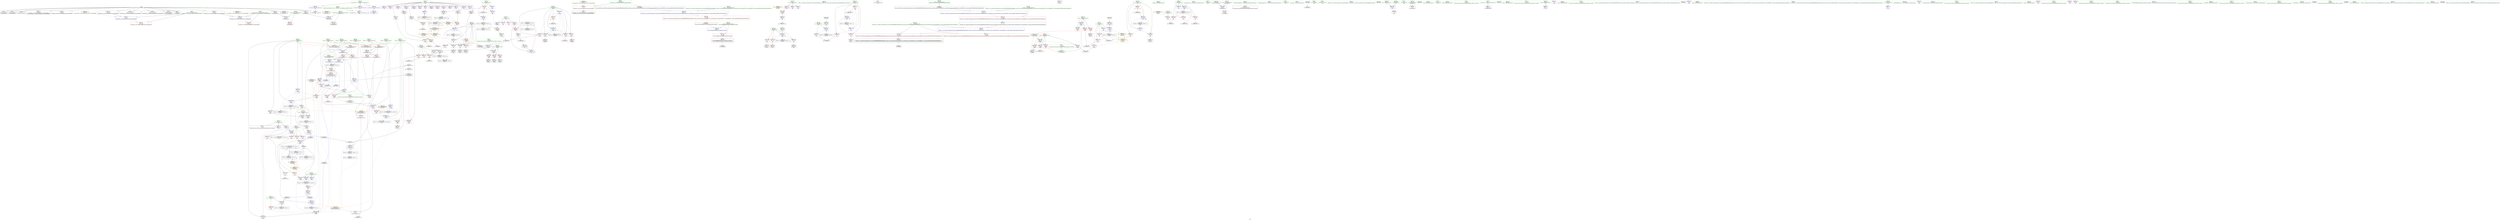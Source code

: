 digraph "SVFG" {
	label="SVFG";

	Node0x55b9ffbe66e0 [shape=record,color=grey,label="{NodeID: 0\nNullPtr}"];
	Node0x55b9ffbe66e0 -> Node0x55b9ffc14260[style=solid];
	Node0x55b9ffbe66e0 -> Node0x55b9ffc14360[style=solid];
	Node0x55b9ffbe66e0 -> Node0x55b9ffc14430[style=solid];
	Node0x55b9ffbe66e0 -> Node0x55b9ffc14500[style=solid];
	Node0x55b9ffbe66e0 -> Node0x55b9ffc145d0[style=solid];
	Node0x55b9ffbe66e0 -> Node0x55b9ffc146a0[style=solid];
	Node0x55b9ffbe66e0 -> Node0x55b9ffc147a0[style=solid];
	Node0x55b9ffbe66e0 -> Node0x55b9ffc14870[style=solid];
	Node0x55b9ffbe66e0 -> Node0x55b9ffc14940[style=solid];
	Node0x55b9ffbe66e0 -> Node0x55b9ffc14a10[style=solid];
	Node0x55b9ffbe66e0 -> Node0x55b9ffc14ae0[style=solid];
	Node0x55b9ffbe66e0 -> Node0x55b9ffc14bb0[style=solid];
	Node0x55b9ffbe66e0 -> Node0x55b9ffc14c80[style=solid];
	Node0x55b9ffbe66e0 -> Node0x55b9ffc23f70[style=solid];
	Node0x55b9ffc2f0e0 [shape=record,color=grey,label="{NodeID: 443\n293 = Binary(291, 292, )\n}"];
	Node0x55b9ffc2f0e0 -> Node0x55b9ffc2ef60[style=solid];
	Node0x55b9ffc23e70 [shape=record,color=blue,label="{NodeID: 277\n592\<--37\nllvm.global_ctors_1\<--_GLOBAL__sub_I_imbanoob_2_1.cpp\nGlob }"];
	Node0x55b9ffc17ac0 [shape=record,color=red,label="{NodeID: 194\n113\<--103\n\<--__x.addr\n_ZStrsINSt7__cxx1119basic_istringstreamIcSt11char_traitsIcESaIcEEERiENSt9enable_ifIXsr6__and_ISt6__not_ISt19is_lvalue_referenceIT_EESt33__is_convertible_to_basic_istreamISA_ESt16__is_extractableINSE_14__istream_typeEOT0_vEEE5valueESG_E4typeEOSA_SI_\n|{<s0>7}}"];
	Node0x55b9ffc17ac0:s0 -> Node0x55b9ffc7abc0[style=solid,color=red];
	Node0x55b9ffc14c80 [shape=record,color=black,label="{NodeID: 111\n172\<--3\nlpad.val2\<--dummyVal\n_Z5toStrB5cxx11i\n}"];
	Node0x55b9ffc12ce0 [shape=record,color=green,label="{NodeID: 28\n22\<--23\npos\<--pos_field_insensitive\nGlob }"];
	Node0x55b9ffc12ce0 -> Node0x55b9ffc1d660[style=solid];
	Node0x55b9ffc12ce0 -> Node0x55b9ffc23c70[style=solid];
	Node0x55b9ffc12ce0 -> Node0x55b9ffc26020[style=solid];
	Node0x55b9ffc12ce0 -> Node0x55b9ffc26430[style=solid];
	Node0x55b9ffc42900 [shape=record,color=black,label="{NodeID: 471\nMR_44V_4 = PHI(MR_44V_5, MR_44V_3, )\npts\{190000 \}\n|{<s0>17|<s1>20}}"];
	Node0x55b9ffc42900:s0 -> Node0x55b9ffc4e510[style=dashed,color=blue];
	Node0x55b9ffc42900:s1 -> Node0x55b9ffc25c10[style=dashed,color=blue];
	Node0x55b9ffc25590 [shape=record,color=blue,label="{NodeID: 305\n316\<--333\nretval\<--\n_ZSt3minIiERKT_S2_S2_\n}"];
	Node0x55b9ffc25590 -> Node0x55b9ffc46500[style=dashed];
	Node0x55b9ffc19180 [shape=record,color=red,label="{NodeID: 222\n227\<--226\n\<--is\n_Z3dfsiii\n}"];
	Node0x55b9ffc19180 -> Node0x55b9ffc308e0[style=solid];
	Node0x55b9ffc1ad30 [shape=record,color=black,label="{NodeID: 139\n475\<--474\nidxprom14\<--\nmain\n}"];
	Node0x55b9ffc156f0 [shape=record,color=green,label="{NodeID: 56\n159\<--160\n_ZNSt7__cxx1119basic_ostringstreamIcSt11char_traitsIcESaIcEED1Ev\<--_ZNSt7__cxx1119basic_ostringstreamIcSt11char_traitsIcESaIcEED1Ev_field_insensitive\n}"];
	Node0x55b9ffc78770 [shape=record,color=black,label="{NodeID: 665\n232 = PHI(338, )\n}"];
	Node0x55b9ffc78770 -> Node0x55b9ffc24bd0[style=solid];
	Node0x55b9ffc4b500 [shape=record,color=black,label="{NodeID: 499\nMR_42V_2 = PHI(MR_42V_3, MR_42V_1, )\npts\{100000 \}\n}"];
	Node0x55b9ffc4b500 -> Node0x55b9ffc46f00[style=dashed];
	Node0x55b9ffc26c50 [shape=record,color=blue,label="{NodeID: 333\n413\<--546\nres\<--call44\nmain\n}"];
	Node0x55b9ffc26c50 -> Node0x55b9ffc236c0[style=dashed];
	Node0x55b9ffc26c50 -> Node0x55b9ffc4b000[style=dashed];
	Node0x55b9ffc22820 [shape=record,color=red,label="{NodeID: 250\n457\<--399\n\<--x\nmain\n}"];
	Node0x55b9ffc22820 -> Node0x55b9ffc1aac0[style=solid];
	Node0x55b9ffc1c3f0 [shape=record,color=purple,label="{NodeID: 167\n460\<--20\nnext\<--tb\nmain\n}"];
	Node0x55b9ffc16ea0 [shape=record,color=green,label="{NodeID: 84\n403\<--404\nj\<--j_field_insensitive\nmain\n}"];
	Node0x55b9ffc16ea0 -> Node0x55b9ffc22c30[style=solid];
	Node0x55b9ffc16ea0 -> Node0x55b9ffc22d00[style=solid];
	Node0x55b9ffc16ea0 -> Node0x55b9ffc22dd0[style=solid];
	Node0x55b9ffc16ea0 -> Node0x55b9ffc26290[style=solid];
	Node0x55b9ffc16ea0 -> Node0x55b9ffc266a0[style=solid];
	Node0x55b9ffc05b30 [shape=record,color=green,label="{NodeID: 1\n7\<--1\n__dso_handle\<--dummyObj\nGlob }"];
	Node0x55b9ffc51210 [shape=record,color=yellow,style=double,label="{NodeID: 527\n104V_1 = ENCHI(MR_104V_0)\npts\{130000 \}\nFun[main]}"];
	Node0x55b9ffc51210 -> Node0x55b9ffc23790[style=dashed];
	Node0x55b9ffc2f260 [shape=record,color=grey,label="{NodeID: 444\n291 = Binary(281, 290, )\n}"];
	Node0x55b9ffc2f260 -> Node0x55b9ffc2f0e0[style=solid];
	Node0x55b9ffc23f70 [shape=record,color=blue, style = dotted,label="{NodeID: 278\n593\<--3\nllvm.global_ctors_2\<--dummyVal\nGlob }"];
	Node0x55b9ffc17b90 [shape=record,color=red,label="{NodeID: 195\n112\<--105\n\<--__ret_is\n_ZStrsINSt7__cxx1119basic_istringstreamIcSt11char_traitsIcESaIcEEERiENSt9enable_ifIXsr6__and_ISt6__not_ISt19is_lvalue_referenceIT_EESt33__is_convertible_to_basic_istreamISA_ESt16__is_extractableINSE_14__istream_typeEOT0_vEEE5valueESG_E4typeEOSA_SI_\n}"];
	Node0x55b9ffc14d50 [shape=record,color=black,label="{NodeID: 112\n392\<--15\nmain_ret\<--\nmain\n}"];
	Node0x55b9ffc12de0 [shape=record,color=green,label="{NodeID: 29\n35\<--39\nllvm.global_ctors\<--llvm.global_ctors_field_insensitive\nGlob }"];
	Node0x55b9ffc12de0 -> Node0x55b9ffc1d0f0[style=solid];
	Node0x55b9ffc12de0 -> Node0x55b9ffc1d1f0[style=solid];
	Node0x55b9ffc12de0 -> Node0x55b9ffc1d2f0[style=solid];
	Node0x55b9ffc52af0 [shape=record,color=yellow,style=double,label="{NodeID: 555\n42V_1 = ENCHI(MR_42V_0)\npts\{100000 \}\nFun[_Z3dfsiii]|{|<s1>15|<s2>17}}"];
	Node0x55b9ffc52af0 -> Node0x55b9ffc193f0[style=dashed];
	Node0x55b9ffc52af0:s1 -> Node0x55b9ffc509a0[style=dashed,color=red];
	Node0x55b9ffc52af0:s2 -> Node0x55b9ffc52af0[style=dashed,color=red];
	Node0x55b9ffc25660 [shape=record,color=blue,label="{NodeID: 306\n343\<--339\na.addr\<--a\n_Z2goii\n}"];
	Node0x55b9ffc25660 -> Node0x55b9ffc21cc0[style=dashed];
	Node0x55b9ffc25660 -> Node0x55b9ffc21d90[style=dashed];
	Node0x55b9ffc25660 -> Node0x55b9ffc21e60[style=dashed];
	Node0x55b9ffc19250 [shape=record,color=red,label="{NodeID: 223\n237\<--236\n\<--call3\n_Z3dfsiii\n}"];
	Node0x55b9ffc19250 -> Node0x55b9ffc24ca0[style=solid];
	Node0x55b9ffc1ae00 [shape=record,color=black,label="{NodeID: 140\n480\<--479\nidxprom16\<--\nmain\n}"];
	Node0x55b9ffc157f0 [shape=record,color=green,label="{NodeID: 57\n185\<--186\n_Z3dfsiii\<--_Z3dfsiii_field_insensitive\n}"];
	Node0x55b9ffc788b0 [shape=record,color=black,label="{NodeID: 666\n236 = PHI(313, )\n}"];
	Node0x55b9ffc788b0 -> Node0x55b9ffc19250[style=solid];
	Node0x55b9ffc3f300 [shape=record,color=black,label="{NodeID: 500\nMR_44V_2 = PHI(MR_44V_3, MR_44V_1, )\npts\{190000 \}\n|{<s0>29}}"];
	Node0x55b9ffc3f300:s0 -> Node0x55b9ffc508c0[style=dashed,color=red];
	Node0x55b9ffc26d20 [shape=record,color=blue,label="{NodeID: 334\n409\<--553\nti\<--inc47\nmain\n}"];
	Node0x55b9ffc26d20 -> Node0x55b9ffc4a600[style=dashed];
	Node0x55b9ffc228f0 [shape=record,color=red,label="{NodeID: 251\n470\<--399\n\<--x\nmain\n}"];
	Node0x55b9ffc228f0 -> Node0x55b9ffc1ac60[style=solid];
	Node0x55b9ffc1c4c0 [shape=record,color=purple,label="{NodeID: 168\n463\<--20\narrayidx9\<--tb\nmain\n}"];
	Node0x55b9ffc1c4c0 -> Node0x55b9ffc23860[style=solid];
	Node0x55b9ffc16f70 [shape=record,color=green,label="{NodeID: 85\n405\<--406\nc\<--c_field_insensitive\nmain\n}"];
	Node0x55b9ffc16f70 -> Node0x55b9ffc22ea0[style=solid];
	Node0x55b9ffc16f70 -> Node0x55b9ffc22f70[style=solid];
	Node0x55b9ffc16f70 -> Node0x55b9ffc23040[style=solid];
	Node0x55b9ffc16f70 -> Node0x55b9ffc26360[style=solid];
	Node0x55b9ffbf4f70 [shape=record,color=green,label="{NodeID: 2\n15\<--1\n\<--dummyObj\nCan only get source location for instruction, argument, global var or function.|{<s0>29}}"];
	Node0x55b9ffbf4f70:s0 -> Node0x55b9ffc79480[style=solid,color=red];
	Node0x55b9ffc2f3e0 [shape=record,color=grey,label="{NodeID: 445\n468 = Binary(467, 281, )\n}"];
	Node0x55b9ffc2f3e0 -> Node0x55b9ffc26430[style=solid];
	Node0x55b9ffc24070 [shape=record,color=blue,label="{NodeID: 279\n70\<--87\nexn.slot\<--\n_Z5toIntNSt7__cxx1112basic_stringIcSt11char_traitsIcESaIcEEE\n}"];
	Node0x55b9ffc24070 -> Node0x55b9ffc1d800[style=dashed];
	Node0x55b9ffc17c60 [shape=record,color=red,label="{NodeID: 196\n120\<--105\n\<--__ret_is\n_ZStrsINSt7__cxx1119basic_istringstreamIcSt11char_traitsIcESaIcEEERiENSt9enable_ifIXsr6__and_ISt6__not_ISt19is_lvalue_referenceIT_EESt33__is_convertible_to_basic_istreamISA_ESt16__is_extractableINSE_14__istream_typeEOT0_vEEE5valueESG_E4typeEOSA_SI_\n}"];
	Node0x55b9ffc17c60 -> Node0x55b9ffc19b50[style=solid];
	Node0x55b9ffc14e20 [shape=record,color=black,label="{NodeID: 113\n18\<--17\n\<--dp\nCan only get source location for instruction, argument, global var or function.}"];
	Node0x55b9ffc12ee0 [shape=record,color=green,label="{NodeID: 30\n40\<--41\n__cxx_global_var_init\<--__cxx_global_var_init_field_insensitive\n}"];
	Node0x55b9ffc52bd0 [shape=record,color=yellow,style=double,label="{NodeID: 556\n44V_1 = ENCHI(MR_44V_0)\npts\{190000 \}\nFun[_Z3dfsiii]|{|<s2>15}}"];
	Node0x55b9ffc52bd0 -> Node0x55b9ffc42900[style=dashed];
	Node0x55b9ffc52bd0 -> Node0x55b9ffc4e510[style=dashed];
	Node0x55b9ffc52bd0:s2 -> Node0x55b9ffc508c0[style=dashed,color=red];
	Node0x55b9ffc25730 [shape=record,color=blue,label="{NodeID: 307\n345\<--340\nb.addr\<--b\n_Z2goii\n|{|<s3>19}}"];
	Node0x55b9ffc25730 -> Node0x55b9ffc22410[style=dashed];
	Node0x55b9ffc25730 -> Node0x55b9ffc259a0[style=dashed];
	Node0x55b9ffc25730 -> Node0x55b9ffc48d00[style=dashed];
	Node0x55b9ffc25730:s3 -> Node0x55b9ffc534f0[style=dashed,color=red];
	Node0x55b9ffc19320 [shape=record,color=red,label="{NodeID: 224\n260\<--259\n\<--arrayidx10\n_Z3dfsiii\n}"];
	Node0x55b9ffc19320 -> Node0x55b9ffc2ffe0[style=solid];
	Node0x55b9ffc1aed0 [shape=record,color=black,label="{NodeID: 141\n484\<--483\nidxprom19\<--\nmain\n}"];
	Node0x55b9ffc158f0 [shape=record,color=green,label="{NodeID: 58\n191\<--192\nretval\<--retval_field_insensitive\n_Z3dfsiii\n}"];
	Node0x55b9ffc158f0 -> Node0x55b9ffc17fa0[style=solid];
	Node0x55b9ffc158f0 -> Node0x55b9ffc24d70[style=solid];
	Node0x55b9ffc158f0 -> Node0x55b9ffc25250[style=solid];
	Node0x55b9ffc789f0 [shape=record,color=black,label="{NodeID: 667\n360 = PHI(313, )\n}"];
	Node0x55b9ffc789f0 -> Node0x55b9ffc22410[style=solid];
	Node0x55b9ffc26df0 [shape=record,color=blue,label="{NodeID: 335\n582\<--581\n__t.addr\<--__t\n_ZSt7forwardIRiEOT_RNSt16remove_referenceIS1_E4typeE\n}"];
	Node0x55b9ffc26df0 -> Node0x55b9ffc23ad0[style=dashed];
	Node0x55b9ffc229c0 [shape=record,color=red,label="{NodeID: 252\n479\<--399\n\<--x\nmain\n}"];
	Node0x55b9ffc229c0 -> Node0x55b9ffc1ae00[style=solid];
	Node0x55b9ffc1c590 [shape=record,color=purple,label="{NodeID: 169\n472\<--20\narrayidx12\<--tb\nmain\n}"];
	Node0x55b9ffc17040 [shape=record,color=green,label="{NodeID: 86\n407\<--408\ntn\<--tn_field_insensitive\nmain\n}"];
	Node0x55b9ffc17040 -> Node0x55b9ffc23110[style=solid];
	Node0x55b9ffbf5000 [shape=record,color=green,label="{NodeID: 3\n24\<--1\n.str\<--dummyObj\nGlob }"];
	Node0x55b9ffc2f560 [shape=record,color=grey,label="{NodeID: 446\n273 = cmp(272, 15, )\n}"];
	Node0x55b9ffc24140 [shape=record,color=blue,label="{NodeID: 280\n72\<--89\nehselector.slot\<--\n_Z5toIntNSt7__cxx1112basic_stringIcSt11char_traitsIcESaIcEEE\n}"];
	Node0x55b9ffc24140 -> Node0x55b9ffc17920[style=dashed];
	Node0x55b9ffc17d30 [shape=record,color=red,label="{NodeID: 197\n151\<--137\n\<--a.addr\n_Z5toStrB5cxx11i\n}"];
	Node0x55b9ffc14f20 [shape=record,color=black,label="{NodeID: 114\n48\<--49\n\<--_ZNSt8ios_base4InitD1Ev\nCan only get source location for instruction, argument, global var or function.}"];
	Node0x55b9ffc12fe0 [shape=record,color=green,label="{NodeID: 31\n44\<--45\n_ZNSt8ios_base4InitC1Ev\<--_ZNSt8ios_base4InitC1Ev_field_insensitive\n}"];
	Node0x55b9ffc52cb0 [shape=record,color=yellow,style=double,label="{NodeID: 557\n46V_1 = ENCHI(MR_46V_0)\npts\{210000 \}\nFun[_Z3dfsiii]|{|<s2>15|<s3>17}}"];
	Node0x55b9ffc52cb0 -> Node0x55b9ffc19320[style=dashed];
	Node0x55b9ffc52cb0 -> Node0x55b9ffc194c0[style=dashed];
	Node0x55b9ffc52cb0:s2 -> Node0x55b9ffc509a0[style=dashed,color=red];
	Node0x55b9ffc52cb0:s3 -> Node0x55b9ffc52cb0[style=dashed,color=red];
	Node0x55b9ffc25800 [shape=record,color=blue,label="{NodeID: 308\n341\<--15\nretval\<--\n_Z2goii\n}"];
	Node0x55b9ffc25800 -> Node0x55b9ffc48800[style=dashed];
	Node0x55b9ffc193f0 [shape=record,color=red,label="{NodeID: 225\n267\<--266\n\<--arrayidx14\n_Z3dfsiii\n}"];
	Node0x55b9ffc193f0 -> Node0x55b9ffc1a030[style=solid];
	Node0x55b9ffc1afa0 [shape=record,color=black,label="{NodeID: 142\n494\<--493\nidxprom22\<--\nmain\n}"];
	Node0x55b9ffc159c0 [shape=record,color=green,label="{NodeID: 59\n193\<--194\na.addr\<--a.addr_field_insensitive\n_Z3dfsiii\n}"];
	Node0x55b9ffc159c0 -> Node0x55b9ffc18070[style=solid];
	Node0x55b9ffc159c0 -> Node0x55b9ffc18140[style=solid];
	Node0x55b9ffc159c0 -> Node0x55b9ffc18210[style=solid];
	Node0x55b9ffc159c0 -> Node0x55b9ffc182e0[style=solid];
	Node0x55b9ffc159c0 -> Node0x55b9ffc246f0[style=solid];
	Node0x55b9ffc78b30 [shape=record,color=black,label="{NodeID: 668\n381 = PHI(187, )\n}"];
	Node0x55b9ffc78b30 -> Node0x55b9ffc25c10[style=solid];
	Node0x55b9ffc22a90 [shape=record,color=red,label="{NodeID: 253\n493\<--399\n\<--x\nmain\n}"];
	Node0x55b9ffc22a90 -> Node0x55b9ffc1afa0[style=solid];
	Node0x55b9ffc1c660 [shape=record,color=purple,label="{NodeID: 170\n473\<--20\nnext13\<--tb\nmain\n}"];
	Node0x55b9ffc17110 [shape=record,color=green,label="{NodeID: 87\n409\<--410\nti\<--ti_field_insensitive\nmain\n}"];
	Node0x55b9ffc17110 -> Node0x55b9ffc231e0[style=solid];
	Node0x55b9ffc17110 -> Node0x55b9ffc232b0[style=solid];
	Node0x55b9ffc17110 -> Node0x55b9ffc23380[style=solid];
	Node0x55b9ffc17110 -> Node0x55b9ffc26840[style=solid];
	Node0x55b9ffc17110 -> Node0x55b9ffc26d20[style=solid];
	Node0x55b9ffc06940 [shape=record,color=green,label="{NodeID: 4\n26\<--1\n.str.1\<--dummyObj\nGlob }"];
	Node0x55b9ffc2f6e0 [shape=record,color=grey,label="{NodeID: 447\n276 = cmp(275, 215, )\n}"];
	Node0x55b9ffc24210 [shape=record,color=blue,label="{NodeID: 281\n101\<--99\n__is.addr\<--__is\n_ZStrsINSt7__cxx1119basic_istringstreamIcSt11char_traitsIcESaIcEEERiENSt9enable_ifIXsr6__and_ISt6__not_ISt19is_lvalue_referenceIT_EESt33__is_convertible_to_basic_istreamISA_ESt16__is_extractableINSE_14__istream_typeEOT0_vEEE5valueESG_E4typeEOSA_SI_\n}"];
	Node0x55b9ffc24210 -> Node0x55b9ffc179f0[style=dashed];
	Node0x55b9ffc17e00 [shape=record,color=red,label="{NodeID: 198\n169\<--141\nexn\<--exn.slot\n_Z5toStrB5cxx11i\n}"];
	Node0x55b9ffc199b0 [shape=record,color=black,label="{NodeID: 115\n64\<--84\n_Z5toIntNSt7__cxx1112basic_stringIcSt11char_traitsIcESaIcEEE_ret\<--\n_Z5toIntNSt7__cxx1112basic_stringIcSt11char_traitsIcESaIcEEE\n}"];
	Node0x55b9ffc130e0 [shape=record,color=green,label="{NodeID: 32\n50\<--51\n__cxa_atexit\<--__cxa_atexit_field_insensitive\n}"];
	Node0x55b9ffc52d90 [shape=record,color=yellow,style=double,label="{NodeID: 558\n48V_1 = ENCHI(MR_48V_0)\npts\{210001 \}\nFun[_Z3dfsiii]|{|<s1>15|<s2>17}}"];
	Node0x55b9ffc52d90 -> Node0x55b9ffc19180[style=dashed];
	Node0x55b9ffc52d90:s1 -> Node0x55b9ffc509a0[style=dashed,color=red];
	Node0x55b9ffc52d90:s2 -> Node0x55b9ffc52d90[style=dashed,color=red];
	Node0x55b9ffc258d0 [shape=record,color=blue,label="{NodeID: 309\n347\<--215\nref.tmp\<--\n_Z2goii\n|{|<s2>19}}"];
	Node0x55b9ffc258d0 -> Node0x55b9ffc22410[style=dashed];
	Node0x55b9ffc258d0 -> Node0x55b9ffc49200[style=dashed];
	Node0x55b9ffc258d0:s2 -> Node0x55b9ffc53600[style=dashed,color=red];
	Node0x55b9ffc194c0 [shape=record,color=red,label="{NodeID: 226\n289\<--288\n\<--arrayidx26\n_Z3dfsiii\n|{<s0>17}}"];
	Node0x55b9ffc194c0:s0 -> Node0x55b9ffc79ac0[style=solid,color=red];
	Node0x55b9ffc1b070 [shape=record,color=black,label="{NodeID: 143\n513\<--512\nconv30\<--call29\nmain\n}"];
	Node0x55b9ffc1b070 -> Node0x55b9ffc26910[style=solid];
	Node0x55b9ffc15a90 [shape=record,color=green,label="{NodeID: 60\n195\<--196\nx.addr\<--x.addr_field_insensitive\n_Z3dfsiii\n}"];
	Node0x55b9ffc15a90 -> Node0x55b9ffc183b0[style=solid];
	Node0x55b9ffc15a90 -> Node0x55b9ffc18480[style=solid];
	Node0x55b9ffc15a90 -> Node0x55b9ffc18550[style=solid];
	Node0x55b9ffc15a90 -> Node0x55b9ffc247c0[style=solid];
	Node0x55b9ffc78c70 [shape=record,color=black,label="{NodeID: 669\n430 = PHI()\n}"];
	Node0x55b9ffc78c70 -> Node0x55b9ffc30460[style=solid];
	Node0x55b9ffc3f9e0 [shape=record,color=black,label="{NodeID: 503\nMR_32V_6 = PHI(MR_32V_8, MR_32V_4, )\npts\{202 \}\n|{|<s5>18}}"];
	Node0x55b9ffc3f9e0 -> Node0x55b9ffc18960[style=dashed];
	Node0x55b9ffc3f9e0 -> Node0x55b9ffc19590[style=dashed];
	Node0x55b9ffc3f9e0 -> Node0x55b9ffc250b0[style=dashed];
	Node0x55b9ffc3f9e0 -> Node0x55b9ffc41500[style=dashed];
	Node0x55b9ffc3f9e0 -> Node0x55b9ffc3f9e0[style=dashed];
	Node0x55b9ffc3f9e0:s5 -> Node0x55b9ffc534f0[style=dashed,color=red];
	Node0x55b9ffc22b60 [shape=record,color=red,label="{NodeID: 254\n445\<--401\n\<--m\nmain\n}"];
	Node0x55b9ffc22b60 -> Node0x55b9ffc30760[style=solid];
	Node0x55b9ffc1c730 [shape=record,color=purple,label="{NodeID: 171\n476\<--20\narrayidx15\<--tb\nmain\n}"];
	Node0x55b9ffc1c730 -> Node0x55b9ffc26500[style=solid];
	Node0x55b9ffc171e0 [shape=record,color=green,label="{NodeID: 88\n411\<--412\nj31\<--j31_field_insensitive\nmain\n}"];
	Node0x55b9ffc171e0 -> Node0x55b9ffc23450[style=solid];
	Node0x55b9ffc171e0 -> Node0x55b9ffc23520[style=solid];
	Node0x55b9ffc171e0 -> Node0x55b9ffc235f0[style=solid];
	Node0x55b9ffc171e0 -> Node0x55b9ffc269e0[style=solid];
	Node0x55b9ffc171e0 -> Node0x55b9ffc26b80[style=solid];
	Node0x55b9ffc069d0 [shape=record,color=green,label="{NodeID: 5\n28\<--1\n.str.2\<--dummyObj\nGlob }"];
	Node0x55b9ffc2f860 [shape=record,color=grey,label="{NodeID: 448\n328 = cmp(325, 327, )\n}"];
	Node0x55b9ffc242e0 [shape=record,color=blue,label="{NodeID: 282\n103\<--100\n__x.addr\<--__x\n_ZStrsINSt7__cxx1119basic_istringstreamIcSt11char_traitsIcESaIcEEERiENSt9enable_ifIXsr6__and_ISt6__not_ISt19is_lvalue_referenceIT_EESt33__is_convertible_to_basic_istreamISA_ESt16__is_extractableINSE_14__istream_typeEOT0_vEEE5valueESG_E4typeEOSA_SI_\n}"];
	Node0x55b9ffc242e0 -> Node0x55b9ffc17ac0[style=dashed];
	Node0x55b9ffc17ed0 [shape=record,color=red,label="{NodeID: 199\n170\<--143\nsel\<--ehselector.slot\n_Z5toStrB5cxx11i\n}"];
	Node0x55b9ffc19a80 [shape=record,color=black,label="{NodeID: 116\n110\<--109\n\<--\n_ZStrsINSt7__cxx1119basic_istringstreamIcSt11char_traitsIcESaIcEEERiENSt9enable_ifIXsr6__and_ISt6__not_ISt19is_lvalue_referenceIT_EESt33__is_convertible_to_basic_istreamISA_ESt16__is_extractableINSE_14__istream_typeEOT0_vEEE5valueESG_E4typeEOSA_SI_\n}"];
	Node0x55b9ffc19a80 -> Node0x55b9ffc243b0[style=solid];
	Node0x55b9ffc131e0 [shape=record,color=green,label="{NodeID: 33\n49\<--55\n_ZNSt8ios_base4InitD1Ev\<--_ZNSt8ios_base4InitD1Ev_field_insensitive\n}"];
	Node0x55b9ffc131e0 -> Node0x55b9ffc14f20[style=solid];
	Node0x55b9ffc52e70 [shape=record,color=yellow,style=double,label="{NodeID: 559\n50V_1 = ENCHI(MR_50V_0)\npts\{346 348 \}\nFun[_Z3dfsiii]}"];
	Node0x55b9ffc52e70 -> Node0x55b9ffc190b0[style=dashed];
	Node0x55b9ffc52e70 -> Node0x55b9ffc19250[style=dashed];
	Node0x55b9ffc52e70 -> Node0x55b9ffc19590[style=dashed];
	Node0x55b9ffc44200 [shape=record,color=black,label="{NodeID: 476\nMR_79V_3 = PHI(MR_79V_4, MR_79V_2, )\npts\{23 \}\n}"];
	Node0x55b9ffc44200 -> Node0x55b9ffc3fb10[style=dashed];
	Node0x55b9ffc259a0 [shape=record,color=blue,label="{NodeID: 310\n345\<--361\nb.addr\<--\n_Z2goii\n}"];
	Node0x55b9ffc259a0 -> Node0x55b9ffc21f30[style=dashed];
	Node0x55b9ffc259a0 -> Node0x55b9ffc22000[style=dashed];
	Node0x55b9ffc259a0 -> Node0x55b9ffc48d00[style=dashed];
	Node0x55b9ffc19590 [shape=record,color=red,label="{NodeID: 227\n300\<--299\n\<--call30\n_Z3dfsiii\n}"];
	Node0x55b9ffc19590 -> Node0x55b9ffc250b0[style=solid];
	Node0x55b9ffc1b140 [shape=record,color=black,label="{NodeID: 144\n522\<--521\nidxprom35\<--\nmain\n}"];
	Node0x55b9ffc15b60 [shape=record,color=green,label="{NodeID: 61\n197\<--198\nb.addr\<--b.addr_field_insensitive\n_Z3dfsiii\n|{|<s5>14}}"];
	Node0x55b9ffc15b60 -> Node0x55b9ffc18620[style=solid];
	Node0x55b9ffc15b60 -> Node0x55b9ffc186f0[style=solid];
	Node0x55b9ffc15b60 -> Node0x55b9ffc187c0[style=solid];
	Node0x55b9ffc15b60 -> Node0x55b9ffc24890[style=solid];
	Node0x55b9ffc15b60 -> Node0x55b9ffc24a30[style=solid];
	Node0x55b9ffc15b60:s5 -> Node0x55b9ffc79fe0[style=solid,color=red];
	Node0x55b9ffc78d40 [shape=record,color=black,label="{NodeID: 670\n437 = PHI()\n}"];
	Node0x55b9ffc78d40 -> Node0x55b9ffc1a780[style=solid];
	Node0x55b9ffc22c30 [shape=record,color=red,label="{NodeID: 255\n444\<--403\n\<--j\nmain\n}"];
	Node0x55b9ffc22c30 -> Node0x55b9ffc30760[style=solid];
	Node0x55b9ffc1c800 [shape=record,color=purple,label="{NodeID: 172\n481\<--20\narrayidx17\<--tb\nmain\n}"];
	Node0x55b9ffc172b0 [shape=record,color=green,label="{NodeID: 89\n413\<--414\nres\<--res_field_insensitive\nmain\n}"];
	Node0x55b9ffc172b0 -> Node0x55b9ffc236c0[style=solid];
	Node0x55b9ffc172b0 -> Node0x55b9ffc26c50[style=solid];
	Node0x55b9ffc06a60 [shape=record,color=green,label="{NodeID: 6\n30\<--1\n_ZSt3cin\<--dummyObj\nGlob }"];
	Node0x55b9ffc2f9e0 [shape=record,color=grey,label="{NodeID: 449\n504 = cmp(502, 503, )\n}"];
	Node0x55b9ffc243b0 [shape=record,color=blue,label="{NodeID: 283\n105\<--110\n__ret_is\<--\n_ZStrsINSt7__cxx1119basic_istringstreamIcSt11char_traitsIcESaIcEEERiENSt9enable_ifIXsr6__and_ISt6__not_ISt19is_lvalue_referenceIT_EESt33__is_convertible_to_basic_istreamISA_ESt16__is_extractableINSE_14__istream_typeEOT0_vEEE5valueESG_E4typeEOSA_SI_\n}"];
	Node0x55b9ffc243b0 -> Node0x55b9ffc17b90[style=dashed];
	Node0x55b9ffc243b0 -> Node0x55b9ffc17c60[style=dashed];
	Node0x55b9ffc17fa0 [shape=record,color=red,label="{NodeID: 200\n311\<--191\n\<--retval\n_Z3dfsiii\n}"];
	Node0x55b9ffc17fa0 -> Node0x55b9ffc1a370[style=solid];
	Node0x55b9ffc19b50 [shape=record,color=black,label="{NodeID: 117\n98\<--120\n_ZStrsINSt7__cxx1119basic_istringstreamIcSt11char_traitsIcESaIcEEERiENSt9enable_ifIXsr6__and_ISt6__not_ISt19is_lvalue_referenceIT_EESt33__is_convertible_to_basic_istreamISA_ESt16__is_extractableINSE_14__istream_typeEOT0_vEEE5valueESG_E4typeEOSA_SI__ret\<--\n_ZStrsINSt7__cxx1119basic_istringstreamIcSt11char_traitsIcESaIcEEERiENSt9enable_ifIXsr6__and_ISt6__not_ISt19is_lvalue_referenceIT_EESt33__is_convertible_to_basic_istreamISA_ESt16__is_extractableINSE_14__istream_typeEOT0_vEEE5valueESG_E4typeEOSA_SI_\n|{<s0>4}}"];
	Node0x55b9ffc19b50:s0 -> Node0x55b9ffc77ec0[style=solid,color=blue];
	Node0x55b9ffc132e0 [shape=record,color=green,label="{NodeID: 34\n62\<--63\n_Z5toIntNSt7__cxx1112basic_stringIcSt11char_traitsIcESaIcEEE\<--_Z5toIntNSt7__cxx1112basic_stringIcSt11char_traitsIcESaIcEEE_field_insensitive\n}"];
	Node0x55b9ffc44700 [shape=record,color=black,label="{NodeID: 477\nMR_87V_2 = PHI(MR_87V_4, MR_87V_1, )\npts\{400 \}\n}"];
	Node0x55b9ffc44700 -> Node0x55b9ffc260f0[style=dashed];
	Node0x55b9ffc25a70 [shape=record,color=blue,label="{NodeID: 311\n349\<--368\nr\<--arrayidx2\n_Z2goii\n}"];
	Node0x55b9ffc25a70 -> Node0x55b9ffc220d0[style=dashed];
	Node0x55b9ffc25a70 -> Node0x55b9ffc221a0[style=dashed];
	Node0x55b9ffc25a70 -> Node0x55b9ffc22270[style=dashed];
	Node0x55b9ffc25a70 -> Node0x55b9ffc22340[style=dashed];
	Node0x55b9ffc25a70 -> Node0x55b9ffc49700[style=dashed];
	Node0x55b9ffc19660 [shape=record,color=red,label="{NodeID: 228\n336\<--316\n\<--retval\n_ZSt3minIiERKT_S2_S2_\n}"];
	Node0x55b9ffc19660 -> Node0x55b9ffc1a440[style=solid];
	Node0x55b9ffc1b210 [shape=record,color=black,label="{NodeID: 145\n525\<--524\nconv37\<--\nmain\n}"];
	Node0x55b9ffc1b210 -> Node0x55b9ffc2e7e0[style=solid];
	Node0x55b9ffc15c30 [shape=record,color=green,label="{NodeID: 62\n199\<--200\nref.tmp\<--ref.tmp_field_insensitive\n_Z3dfsiii\n|{|<s1>14}}"];
	Node0x55b9ffc15c30 -> Node0x55b9ffc24960[style=solid];
	Node0x55b9ffc15c30:s1 -> Node0x55b9ffc7a360[style=solid,color=red];
	Node0x55b9ffc78e10 [shape=record,color=black,label="{NodeID: 671\n499 = PHI()\n}"];
	Node0x55b9ffc22d00 [shape=record,color=red,label="{NodeID: 256\n448\<--403\n\<--j\nmain\n}"];
	Node0x55b9ffc22d00 -> Node0x55b9ffc1a850[style=solid];
	Node0x55b9ffc1c8d0 [shape=record,color=purple,label="{NodeID: 173\n482\<--20\nnext18\<--tb\nmain\n}"];
	Node0x55b9ffc17380 [shape=record,color=green,label="{NodeID: 90\n418\<--419\ncall\<--call_field_insensitive\nmain\n}"];
	Node0x55b9ffc17380 -> Node0x55b9ffc25e80[style=solid];
	Node0x55b9ffc11e40 [shape=record,color=green,label="{NodeID: 7\n31\<--1\n.str.3\<--dummyObj\nGlob }"];
	Node0x55b9ffc2fb60 [shape=record,color=grey,label="{NodeID: 450\n519 = cmp(517, 518, )\n}"];
	Node0x55b9ffc24480 [shape=record,color=blue,label="{NodeID: 284\n137\<--136\na.addr\<--a\n_Z5toStrB5cxx11i\n}"];
	Node0x55b9ffc24480 -> Node0x55b9ffc17d30[style=dashed];
	Node0x55b9ffc18070 [shape=record,color=red,label="{NodeID: 201\n230\<--193\n\<--a.addr\n_Z3dfsiii\n|{<s0>15}}"];
	Node0x55b9ffc18070:s0 -> Node0x55b9ffc79480[style=solid,color=red];
	Node0x55b9ffc19c20 [shape=record,color=black,label="{NodeID: 118\n150\<--139\n\<--os\n_Z5toStrB5cxx11i\n}"];
	Node0x55b9ffc133e0 [shape=record,color=green,label="{NodeID: 35\n66\<--67\na\<--a_field_insensitive\n_Z5toIntNSt7__cxx1112basic_stringIcSt11char_traitsIcESaIcEEE\n|{|<s1>4}}"];
	Node0x55b9ffc133e0 -> Node0x55b9ffc1d730[style=solid];
	Node0x55b9ffc133e0:s1 -> Node0x55b9ffc79ed0[style=solid,color=red];
	Node0x55b9ffc44c00 [shape=record,color=black,label="{NodeID: 478\nMR_89V_2 = PHI(MR_89V_3, MR_89V_1, )\npts\{402 \}\n}"];
	Node0x55b9ffc44c00 -> Node0x55b9ffc261c0[style=dashed];
	Node0x55b9ffc25b40 [shape=record,color=blue,label="{NodeID: 312\n341\<--376\nretval\<--\n_Z2goii\n}"];
	Node0x55b9ffc25b40 -> Node0x55b9ffc48800[style=dashed];
	Node0x55b9ffc19730 [shape=record,color=red,label="{NodeID: 229\n326\<--318\n\<--__a.addr\n_ZSt3minIiERKT_S2_S2_\n}"];
	Node0x55b9ffc19730 -> Node0x55b9ffc21b20[style=solid];
	Node0x55b9ffc1b2e0 [shape=record,color=black,label="{NodeID: 146\n527\<--526\nconv39\<--sub38\nmain\n}"];
	Node0x55b9ffc1b2e0 -> Node0x55b9ffc26ab0[style=solid];
	Node0x55b9ffc15d00 [shape=record,color=green,label="{NodeID: 63\n201\<--202\nres\<--res_field_insensitive\n_Z3dfsiii\n|{|<s5>16|<s6>18}}"];
	Node0x55b9ffc15d00 -> Node0x55b9ffc18890[style=solid];
	Node0x55b9ffc15d00 -> Node0x55b9ffc18960[style=solid];
	Node0x55b9ffc15d00 -> Node0x55b9ffc24b00[style=solid];
	Node0x55b9ffc15d00 -> Node0x55b9ffc24ca0[style=solid];
	Node0x55b9ffc15d00 -> Node0x55b9ffc250b0[style=solid];
	Node0x55b9ffc15d00:s5 -> Node0x55b9ffc79fe0[style=solid,color=red];
	Node0x55b9ffc15d00:s6 -> Node0x55b9ffc79fe0[style=solid,color=red];
	Node0x55b9ffc78ee0 [shape=record,color=black,label="{NodeID: 672\n508 = PHI()\n}"];
	Node0x55b9ffc4e010 [shape=record,color=black,label="{NodeID: 506\nMR_40V_3 = PHI(MR_40V_5, MR_40V_1, )\npts\{210 \}\n}"];
	Node0x55b9ffc4e010 -> Node0x55b9ffc24fe0[style=dashed];
	Node0x55b9ffc4e010 -> Node0x55b9ffc42400[style=dashed];
	Node0x55b9ffc4e010 -> Node0x55b9ffc4e010[style=dashed];
	Node0x55b9ffc22dd0 [shape=record,color=red,label="{NodeID: 257\n489\<--403\n\<--j\nmain\n}"];
	Node0x55b9ffc22dd0 -> Node0x55b9ffc2e360[style=solid];
	Node0x55b9ffc1c9a0 [shape=record,color=purple,label="{NodeID: 174\n485\<--20\narrayidx20\<--tb\nmain\n}"];
	Node0x55b9ffc1c9a0 -> Node0x55b9ffc23930[style=solid];
	Node0x55b9ffc17450 [shape=record,color=green,label="{NodeID: 91\n420\<--421\nfopen\<--fopen_field_insensitive\n}"];
	Node0x55b9ffc11ed0 [shape=record,color=green,label="{NodeID: 8\n33\<--1\n.str.4\<--dummyObj\nGlob }"];
	Node0x55b9ffc2fce0 [shape=record,color=grey,label="{NodeID: 451\n355 = cmp(353, 354, )\n}"];
	Node0x55b9ffc24550 [shape=record,color=blue,label="{NodeID: 285\n141\<--163\nexn.slot\<--\n_Z5toStrB5cxx11i\n}"];
	Node0x55b9ffc24550 -> Node0x55b9ffc17e00[style=dashed];
	Node0x55b9ffc18140 [shape=record,color=red,label="{NodeID: 202\n240\<--193\n\<--a.addr\n_Z3dfsiii\n}"];
	Node0x55b9ffc18140 -> Node0x55b9ffc2fe60[style=solid];
	Node0x55b9ffc19cf0 [shape=record,color=black,label="{NodeID: 119\n224\<--223\nidxprom\<--\n_Z3dfsiii\n}"];
	Node0x55b9ffc134b0 [shape=record,color=green,label="{NodeID: 36\n68\<--69\nref.tmp\<--ref.tmp_field_insensitive\n_Z5toIntNSt7__cxx1112basic_stringIcSt11char_traitsIcESaIcEEE\n|{<s0>4}}"];
	Node0x55b9ffc134b0:s0 -> Node0x55b9ffc79dc0[style=solid,color=red];
	Node0x55b9ffc45100 [shape=record,color=black,label="{NodeID: 479\nMR_91V_2 = PHI(MR_91V_4, MR_91V_1, )\npts\{404 \}\n}"];
	Node0x55b9ffc45100 -> Node0x55b9ffc26290[style=dashed];
	Node0x55b9ffc25c10 [shape=record,color=blue,label="{NodeID: 313\n382\<--381\n\<--call6\n_Z2goii\n}"];
	Node0x55b9ffc25c10 -> Node0x55b9ffc22680[style=dashed];
	Node0x55b9ffc25c10 -> Node0x55b9ffc49c00[style=dashed];
	Node0x55b9ffc19800 [shape=record,color=red,label="{NodeID: 230\n333\<--318\n\<--__a.addr\n_ZSt3minIiERKT_S2_S2_\n}"];
	Node0x55b9ffc19800 -> Node0x55b9ffc25590[style=solid];
	Node0x55b9ffc1b3b0 [shape=record,color=black,label="{NodeID: 147\n580\<--585\n_ZSt7forwardIRiEOT_RNSt16remove_referenceIS1_E4typeE_ret\<--\n_ZSt7forwardIRiEOT_RNSt16remove_referenceIS1_E4typeE\n|{<s0>7}}"];
	Node0x55b9ffc1b3b0:s0 -> Node0x55b9ffc783f0[style=solid,color=blue];
	Node0x55b9ffc15dd0 [shape=record,color=green,label="{NodeID: 64\n203\<--204\nref.tmp1\<--ref.tmp1_field_insensitive\n_Z3dfsiii\n|{|<s1>16}}"];
	Node0x55b9ffc15dd0 -> Node0x55b9ffc24bd0[style=solid];
	Node0x55b9ffc15dd0:s1 -> Node0x55b9ffc7a360[style=solid,color=red];
	Node0x55b9ffc78fb0 [shape=record,color=black,label="{NodeID: 673\n512 = PHI()\n}"];
	Node0x55b9ffc78fb0 -> Node0x55b9ffc1b070[style=solid];
	Node0x55b9ffc4e510 [shape=record,color=black,label="{NodeID: 507\nMR_44V_5 = PHI(MR_44V_7, MR_44V_3, )\npts\{190000 \}\n|{|<s2>17}}"];
	Node0x55b9ffc4e510 -> Node0x55b9ffc42900[style=dashed];
	Node0x55b9ffc4e510 -> Node0x55b9ffc4e510[style=dashed];
	Node0x55b9ffc4e510:s2 -> Node0x55b9ffc52bd0[style=dashed,color=red];
	Node0x55b9ffc22ea0 [shape=record,color=red,label="{NodeID: 258\n461\<--405\n\<--c\nmain\n}"];
	Node0x55b9ffc22ea0 -> Node0x55b9ffc1ab90[style=solid];
	Node0x55b9ffc1ca70 [shape=record,color=purple,label="{NodeID: 175\n495\<--20\narrayidx23\<--tb\nmain\n}"];
	Node0x55b9ffc17550 [shape=record,color=green,label="{NodeID: 92\n431\<--432\nfscanf\<--fscanf_field_insensitive\n}"];
	Node0x55b9ffc11f60 [shape=record,color=green,label="{NodeID: 9\n36\<--1\n\<--dummyObj\nCan only get source location for instruction, argument, global var or function.}"];
	Node0x55b9ffc2fe60 [shape=record,color=grey,label="{NodeID: 452\n242 = cmp(240, 241, )\n}"];
	Node0x55b9ffc24620 [shape=record,color=blue,label="{NodeID: 286\n143\<--165\nehselector.slot\<--\n_Z5toStrB5cxx11i\n}"];
	Node0x55b9ffc24620 -> Node0x55b9ffc17ed0[style=dashed];
	Node0x55b9ffc18210 [shape=record,color=red,label="{NodeID: 203\n264\<--193\n\<--a.addr\n_Z3dfsiii\n}"];
	Node0x55b9ffc18210 -> Node0x55b9ffc19f60[style=solid];
	Node0x55b9ffc19dc0 [shape=record,color=black,label="{NodeID: 120\n254\<--253\nidxprom7\<--\n_Z3dfsiii\n}"];
	Node0x55b9ffc13580 [shape=record,color=green,label="{NodeID: 37\n70\<--71\nexn.slot\<--exn.slot_field_insensitive\n_Z5toIntNSt7__cxx1112basic_stringIcSt11char_traitsIcESaIcEEE\n}"];
	Node0x55b9ffc13580 -> Node0x55b9ffc1d800[style=solid];
	Node0x55b9ffc13580 -> Node0x55b9ffc24070[style=solid];
	Node0x55b9ffc45600 [shape=record,color=black,label="{NodeID: 480\nMR_93V_2 = PHI(MR_93V_3, MR_93V_1, )\npts\{406 \}\n}"];
	Node0x55b9ffc45600 -> Node0x55b9ffc26360[style=dashed];
	Node0x55b9ffc45600 -> Node0x55b9ffc45600[style=dashed];
	Node0x55b9ffc25ce0 [shape=record,color=blue,label="{NodeID: 314\n341\<--385\nretval\<--\n_Z2goii\n}"];
	Node0x55b9ffc25ce0 -> Node0x55b9ffc48800[style=dashed];
	Node0x55b9ffc218f0 [shape=record,color=red,label="{NodeID: 231\n324\<--320\n\<--__b.addr\n_ZSt3minIiERKT_S2_S2_\n}"];
	Node0x55b9ffc218f0 -> Node0x55b9ffc21a50[style=solid];
	Node0x55b9ffc1b480 [shape=record,color=purple,label="{NodeID: 148\n46\<--4\n\<--_ZStL8__ioinit\n__cxx_global_var_init\n}"];
	Node0x55b9ffc15ea0 [shape=record,color=green,label="{NodeID: 65\n205\<--206\nj\<--j_field_insensitive\n_Z3dfsiii\n}"];
	Node0x55b9ffc15ea0 -> Node0x55b9ffc18a30[style=solid];
	Node0x55b9ffc15ea0 -> Node0x55b9ffc18b00[style=solid];
	Node0x55b9ffc15ea0 -> Node0x55b9ffc18bd0[style=solid];
	Node0x55b9ffc15ea0 -> Node0x55b9ffc18ca0[style=solid];
	Node0x55b9ffc15ea0 -> Node0x55b9ffc18d70[style=solid];
	Node0x55b9ffc15ea0 -> Node0x55b9ffc24e40[style=solid];
	Node0x55b9ffc15ea0 -> Node0x55b9ffc25180[style=solid];
	Node0x55b9ffc790e0 [shape=record,color=black,label="{NodeID: 674\n537 = PHI()\n}"];
	Node0x55b9ffc22f70 [shape=record,color=red,label="{NodeID: 259\n474\<--405\n\<--c\nmain\n}"];
	Node0x55b9ffc22f70 -> Node0x55b9ffc1ad30[style=solid];
	Node0x55b9ffc1cb40 [shape=record,color=purple,label="{NodeID: 176\n496\<--20\nis\<--tb\nmain\n}"];
	Node0x55b9ffc1cb40 -> Node0x55b9ffc26770[style=solid];
	Node0x55b9ffc17650 [shape=record,color=green,label="{NodeID: 93\n438\<--439\nstrlen\<--strlen_field_insensitive\n}"];
	Node0x55b9ffc11ff0 [shape=record,color=green,label="{NodeID: 10\n75\<--1\n\<--dummyObj\nCan only get source location for instruction, argument, global var or function.}"];
	Node0x55b9ffc2ffe0 [shape=record,color=grey,label="{NodeID: 453\n261 = cmp(260, 15, )\n}"];
	Node0x55b9ffc246f0 [shape=record,color=blue,label="{NodeID: 287\n193\<--188\na.addr\<--a\n_Z3dfsiii\n}"];
	Node0x55b9ffc246f0 -> Node0x55b9ffc18070[style=dashed];
	Node0x55b9ffc246f0 -> Node0x55b9ffc18140[style=dashed];
	Node0x55b9ffc246f0 -> Node0x55b9ffc18210[style=dashed];
	Node0x55b9ffc246f0 -> Node0x55b9ffc182e0[style=dashed];
	Node0x55b9ffc182e0 [shape=record,color=red,label="{NodeID: 204\n279\<--193\n\<--a.addr\n_Z3dfsiii\n}"];
	Node0x55b9ffc182e0 -> Node0x55b9ffc2e1e0[style=solid];
	Node0x55b9ffc19e90 [shape=record,color=black,label="{NodeID: 121\n258\<--257\nidxprom9\<--\n_Z3dfsiii\n}"];
	Node0x55b9ffc13650 [shape=record,color=green,label="{NodeID: 38\n72\<--73\nehselector.slot\<--ehselector.slot_field_insensitive\n_Z5toIntNSt7__cxx1112basic_stringIcSt11char_traitsIcESaIcEEE\n}"];
	Node0x55b9ffc13650 -> Node0x55b9ffc17920[style=solid];
	Node0x55b9ffc13650 -> Node0x55b9ffc24140[style=solid];
	Node0x55b9ffc45b00 [shape=record,color=black,label="{NodeID: 481\nMR_46V_2 = PHI(MR_46V_3, MR_46V_1, )\npts\{210000 \}\n|{|<s1>29}}"];
	Node0x55b9ffc45b00 -> Node0x55b9ffc40b00[style=dashed];
	Node0x55b9ffc45b00:s1 -> Node0x55b9ffc509a0[style=dashed,color=red];
	Node0x55b9ffc25db0 [shape=record,color=blue,label="{NodeID: 315\n393\<--15\nretval\<--\nmain\n}"];
	Node0x55b9ffc21980 [shape=record,color=red,label="{NodeID: 232\n330\<--320\n\<--__b.addr\n_ZSt3minIiERKT_S2_S2_\n}"];
	Node0x55b9ffc21980 -> Node0x55b9ffc254c0[style=solid];
	Node0x55b9ffc1b550 [shape=record,color=purple,label="{NodeID: 149\n266\<--8\narrayidx14\<--s\n_Z3dfsiii\n}"];
	Node0x55b9ffc1b550 -> Node0x55b9ffc193f0[style=solid];
	Node0x55b9ffc15f70 [shape=record,color=green,label="{NodeID: 66\n207\<--208\nf\<--f_field_insensitive\n_Z3dfsiii\n}"];
	Node0x55b9ffc15f70 -> Node0x55b9ffc18e40[style=solid];
	Node0x55b9ffc15f70 -> Node0x55b9ffc18f10[style=solid];
	Node0x55b9ffc15f70 -> Node0x55b9ffc18fe0[style=solid];
	Node0x55b9ffc15f70 -> Node0x55b9ffc24f10[style=solid];
	Node0x55b9ffc791b0 [shape=record,color=black,label="{NodeID: 675\n546 = PHI(338, )\n}"];
	Node0x55b9ffc791b0 -> Node0x55b9ffc26c50[style=solid];
	Node0x55b9ffc4ef10 [shape=record,color=black,label="{NodeID: 509\nMR_34V_3 = PHI(MR_34V_2, MR_34V_1, )\npts\{204 \}\n}"];
	Node0x55b9ffc4ef10 -> Node0x55b9ffc19590[style=dashed];
	Node0x55b9ffc23040 [shape=record,color=red,label="{NodeID: 260\n483\<--405\n\<--c\nmain\n}"];
	Node0x55b9ffc23040 -> Node0x55b9ffc1aed0[style=solid];
	Node0x55b9ffc1cc10 [shape=record,color=purple,label="{NodeID: 177\n416\<--24\n\<--.str\nmain\n}"];
	Node0x55b9ffc17750 [shape=record,color=green,label="{NodeID: 94\n509\<--510\nscanf\<--scanf_field_insensitive\n}"];
	Node0x55b9ffc12080 [shape=record,color=green,label="{NodeID: 11\n147\<--1\n\<--dummyObj\nCan only get source location for instruction, argument, global var or function.}"];
	Node0x55b9ffc30160 [shape=record,color=grey,label="{NodeID: 454\n250 = cmp(249, 251, )\n}"];
	Node0x55b9ffc247c0 [shape=record,color=blue,label="{NodeID: 288\n195\<--189\nx.addr\<--x\n_Z3dfsiii\n}"];
	Node0x55b9ffc247c0 -> Node0x55b9ffc183b0[style=dashed];
	Node0x55b9ffc247c0 -> Node0x55b9ffc18480[style=dashed];
	Node0x55b9ffc247c0 -> Node0x55b9ffc18550[style=dashed];
	Node0x55b9ffc183b0 [shape=record,color=red,label="{NodeID: 205\n223\<--195\n\<--x.addr\n_Z3dfsiii\n}"];
	Node0x55b9ffc183b0 -> Node0x55b9ffc19cf0[style=solid];
	Node0x55b9ffc19f60 [shape=record,color=black,label="{NodeID: 122\n265\<--264\nidxprom13\<--\n_Z3dfsiii\n}"];
	Node0x55b9ffc13720 [shape=record,color=green,label="{NodeID: 39\n76\<--77\n_ZNSt7__cxx1119basic_istringstreamIcSt11char_traitsIcESaIcEEC1ERKNS_12basic_stringIcS2_S3_EESt13_Ios_Openmode\<--_ZNSt7__cxx1119basic_istringstreamIcSt11char_traitsIcESaIcEEC1ERKNS_12basic_stringIcS2_S3_EESt13_Ios_Openmode_field_insensitive\n}"];
	Node0x55b9ffc46000 [shape=record,color=black,label="{NodeID: 482\nMR_48V_2 = PHI(MR_48V_3, MR_48V_1, )\npts\{210001 \}\n|{|<s1>29}}"];
	Node0x55b9ffc46000 -> Node0x55b9ffc26770[style=dashed];
	Node0x55b9ffc46000:s1 -> Node0x55b9ffc509a0[style=dashed,color=red];
	Node0x55b9ffc25e80 [shape=record,color=blue,label="{NodeID: 316\n395\<--418\nf\<--call\nmain\n}"];
	Node0x55b9ffc25e80 -> Node0x55b9ffc22750[style=dashed];
	Node0x55b9ffc21a50 [shape=record,color=red,label="{NodeID: 233\n325\<--324\n\<--\n_ZSt3minIiERKT_S2_S2_\n}"];
	Node0x55b9ffc21a50 -> Node0x55b9ffc2f860[style=solid];
	Node0x55b9ffc1b620 [shape=record,color=purple,label="{NodeID: 150\n507\<--8\n\<--s\nmain\n}"];
	Node0x55b9ffc16040 [shape=record,color=green,label="{NodeID: 67\n209\<--210\nref.tmp21\<--ref.tmp21_field_insensitive\n_Z3dfsiii\n|{|<s1>18}}"];
	Node0x55b9ffc16040 -> Node0x55b9ffc24fe0[style=solid];
	Node0x55b9ffc16040:s1 -> Node0x55b9ffc7a360[style=solid,color=red];
	Node0x55b9ffc793b0 [shape=record,color=black,label="{NodeID: 676\n550 = PHI()\n}"];
	Node0x55b9ffc23110 [shape=record,color=red,label="{NodeID: 261\n503\<--407\n\<--tn\nmain\n}"];
	Node0x55b9ffc23110 -> Node0x55b9ffc2f9e0[style=solid];
	Node0x55b9ffc1cce0 [shape=record,color=purple,label="{NodeID: 178\n417\<--26\n\<--.str.1\nmain\n}"];
	Node0x55b9ffc17850 [shape=record,color=green,label="{NodeID: 95\n538\<--539\nprintf\<--printf_field_insensitive\n}"];
	Node0x55b9ffc12110 [shape=record,color=green,label="{NodeID: 12\n215\<--1\n\<--dummyObj\nCan only get source location for instruction, argument, global var or function.|{<s0>29}}"];
	Node0x55b9ffc12110:s0 -> Node0x55b9ffc796c0[style=solid,color=red];
	Node0x55b9ffc302e0 [shape=record,color=grey,label="{NodeID: 455\n269 = cmp(263, 268, )\n}"];
	Node0x55b9ffc302e0 -> Node0x55b9ffc1a100[style=solid];
	Node0x55b9ffc24890 [shape=record,color=blue,label="{NodeID: 289\n197\<--190\nb.addr\<--b\n_Z3dfsiii\n|{|<s2>14}}"];
	Node0x55b9ffc24890 -> Node0x55b9ffc190b0[style=dashed];
	Node0x55b9ffc24890 -> Node0x55b9ffc24a30[style=dashed];
	Node0x55b9ffc24890:s2 -> Node0x55b9ffc534f0[style=dashed,color=red];
	Node0x55b9ffc18480 [shape=record,color=red,label="{NodeID: 206\n253\<--195\n\<--x.addr\n_Z3dfsiii\n}"];
	Node0x55b9ffc18480 -> Node0x55b9ffc19dc0[style=solid];
	Node0x55b9ffc1a030 [shape=record,color=black,label="{NodeID: 123\n268\<--267\nconv\<--\n_Z3dfsiii\n}"];
	Node0x55b9ffc1a030 -> Node0x55b9ffc302e0[style=solid];
	Node0x55b9ffc13820 [shape=record,color=green,label="{NodeID: 40\n79\<--80\n_ZStrsINSt7__cxx1119basic_istringstreamIcSt11char_traitsIcESaIcEEERiENSt9enable_ifIXsr6__and_ISt6__not_ISt19is_lvalue_referenceIT_EESt33__is_convertible_to_basic_istreamISA_ESt16__is_extractableINSE_14__istream_typeEOT0_vEEE5valueESG_E4typeEOSA_SI_\<--_ZStrsINSt7__cxx1119basic_istringstreamIcSt11char_traitsIcESaIcEEERiENSt9enable_ifIXsr6__and_ISt6__not_ISt19is_lvalue_referenceIT_EESt33__is_convertible_to_basic_istreamISA_ESt16__is_extractableINSE_14__istream_typeEOT0_vEEE5valueESG_E4typeEOSA_SI__field_insensitive\n}"];
	Node0x55b9ffc534f0 [shape=record,color=yellow,style=double,label="{NodeID: 566\n58V_1 = ENCHI(MR_58V_0)\npts\{198 202 346 \}\nFun[_ZSt3minIiERKT_S2_S2_]}"];
	Node0x55b9ffc534f0 -> Node0x55b9ffc21b20[style=dashed];
	Node0x55b9ffc46500 [shape=record,color=black,label="{NodeID: 483\nMR_52V_3 = PHI(MR_52V_4, MR_52V_2, )\npts\{317 \}\n}"];
	Node0x55b9ffc46500 -> Node0x55b9ffc19660[style=dashed];
	Node0x55b9ffc25f50 [shape=record,color=blue,label="{NodeID: 317\n397\<--15\nml\<--\nmain\n}"];
	Node0x55b9ffc21b20 [shape=record,color=red,label="{NodeID: 234\n327\<--326\n\<--\n_ZSt3minIiERKT_S2_S2_\n}"];
	Node0x55b9ffc21b20 -> Node0x55b9ffc2f860[style=solid];
	Node0x55b9ffc1b6f0 [shape=record,color=purple,label="{NodeID: 151\n511\<--8\n\<--s\nmain\n}"];
	Node0x55b9ffc16110 [shape=record,color=green,label="{NodeID: 68\n217\<--218\n_ZSt3minIiERKT_S2_S2_\<--_ZSt3minIiERKT_S2_S2__field_insensitive\n}"];
	Node0x55b9ffc79480 [shape=record,color=black,label="{NodeID: 677\n339 = PHI(230, 15, )\n0th arg _Z2goii }"];
	Node0x55b9ffc79480 -> Node0x55b9ffc25660[style=solid];
	Node0x55b9ffc4f910 [shape=record,color=yellow,style=double,label="{NodeID: 511\n20V_1 = ENCHI(MR_20V_0)\npts\{16 \}\nFun[_Z2goii]|{|<s1>20}}"];
	Node0x55b9ffc4f910 -> Node0x55b9ffc1d4c0[style=dashed];
	Node0x55b9ffc4f910:s1 -> Node0x55b9ffc52120[style=dashed,color=red];
	Node0x55b9ffc231e0 [shape=record,color=red,label="{NodeID: 262\n502\<--409\n\<--ti\nmain\n}"];
	Node0x55b9ffc231e0 -> Node0x55b9ffc2f9e0[style=solid];
	Node0x55b9ffc1cdb0 [shape=record,color=purple,label="{NodeID: 179\n428\<--28\n\<--.str.2\nmain\n}"];
	Node0x55b9ffc13f90 [shape=record,color=green,label="{NodeID: 96\n544\<--545\nllvm.memset.p0i8.i64\<--llvm.memset.p0i8.i64_field_insensitive\n}"];
	Node0x55b9ffc121a0 [shape=record,color=green,label="{NodeID: 13\n222\<--1\n\<--dummyObj\nCan only get source location for instruction, argument, global var or function.}"];
	Node0x55b9ffc51c90 [shape=record,color=yellow,style=double,label="{NodeID: 539\n95V_1 = ENCHI(MR_95V_0)\npts\{408 \}\nFun[main]}"];
	Node0x55b9ffc51c90 -> Node0x55b9ffc23110[style=dashed];
	Node0x55b9ffc30460 [shape=record,color=grey,label="{NodeID: 456\n433 = cmp(430, 15, )\n}"];
	Node0x55b9ffc24960 [shape=record,color=blue,label="{NodeID: 290\n199\<--215\nref.tmp\<--\n_Z3dfsiii\n|{|<s3>14}}"];
	Node0x55b9ffc24960 -> Node0x55b9ffc190b0[style=dashed];
	Node0x55b9ffc24960 -> Node0x55b9ffc19250[style=dashed];
	Node0x55b9ffc24960 -> Node0x55b9ffc19590[style=dashed];
	Node0x55b9ffc24960:s3 -> Node0x55b9ffc53600[style=dashed,color=red];
	Node0x55b9ffc18550 [shape=record,color=red,label="{NodeID: 207\n282\<--195\n\<--x.addr\n_Z3dfsiii\n}"];
	Node0x55b9ffc18550 -> Node0x55b9ffc1a1d0[style=solid];
	Node0x55b9ffc1a100 [shape=record,color=black,label="{NodeID: 124\n270\<--269\nconv16\<--cmp15\n_Z3dfsiii\n}"];
	Node0x55b9ffc1a100 -> Node0x55b9ffc24f10[style=solid];
	Node0x55b9ffc13920 [shape=record,color=green,label="{NodeID: 41\n82\<--83\n_ZNSt7__cxx1119basic_istringstreamIcSt11char_traitsIcESaIcEED1Ev\<--_ZNSt7__cxx1119basic_istringstreamIcSt11char_traitsIcESaIcEED1Ev_field_insensitive\n}"];
	Node0x55b9ffc53600 [shape=record,color=yellow,style=double,label="{NodeID: 567\n60V_1 = ENCHI(MR_60V_0)\npts\{200 204 210 348 \}\nFun[_ZSt3minIiERKT_S2_S2_]}"];
	Node0x55b9ffc53600 -> Node0x55b9ffc21a50[style=dashed];
	Node0x55b9ffc26020 [shape=record,color=blue,label="{NodeID: 318\n22\<--425\npos\<--\nmain\n}"];
	Node0x55b9ffc26020 -> Node0x55b9ffc44200[style=dashed];
	Node0x55b9ffc21bf0 [shape=record,color=red,label="{NodeID: 235\n388\<--341\n\<--retval\n_Z2goii\n}"];
	Node0x55b9ffc21bf0 -> Node0x55b9ffc1a6b0[style=solid];
	Node0x55b9ffc1b7c0 [shape=record,color=purple,label="{NodeID: 152\n523\<--8\narrayidx36\<--s\nmain\n}"];
	Node0x55b9ffc1b7c0 -> Node0x55b9ffc23a00[style=solid];
	Node0x55b9ffc1b7c0 -> Node0x55b9ffc26ab0[style=solid];
	Node0x55b9ffc16210 [shape=record,color=green,label="{NodeID: 69\n233\<--234\n_Z2goii\<--_Z2goii_field_insensitive\n}"];
	Node0x55b9ffc796c0 [shape=record,color=black,label="{NodeID: 678\n340 = PHI(231, 215, )\n1st arg _Z2goii }"];
	Node0x55b9ffc796c0 -> Node0x55b9ffc25730[style=solid];
	Node0x55b9ffc232b0 [shape=record,color=red,label="{NodeID: 263\n534\<--409\n\<--ti\nmain\n}"];
	Node0x55b9ffc232b0 -> Node0x55b9ffc2e960[style=solid];
	Node0x55b9ffc1ce80 [shape=record,color=purple,label="{NodeID: 180\n506\<--28\n\<--.str.2\nmain\n}"];
	Node0x55b9ffc14090 [shape=record,color=green,label="{NodeID: 97\n582\<--583\n__t.addr\<--__t.addr_field_insensitive\n_ZSt7forwardIRiEOT_RNSt16remove_referenceIS1_E4typeE\n}"];
	Node0x55b9ffc14090 -> Node0x55b9ffc23ad0[style=solid];
	Node0x55b9ffc14090 -> Node0x55b9ffc26df0[style=solid];
	Node0x55b9ffc12230 [shape=record,color=green,label="{NodeID: 14\n251\<--1\n\<--dummyObj\nCan only get source location for instruction, argument, global var or function.}"];
	Node0x55b9ffc305e0 [shape=record,color=grey,label="{NodeID: 457\n372 = cmp(371, 373, )\n}"];
	Node0x55b9ffc24a30 [shape=record,color=blue,label="{NodeID: 291\n197\<--219\nb.addr\<--\n_Z3dfsiii\n}"];
	Node0x55b9ffc24a30 -> Node0x55b9ffc18620[style=dashed];
	Node0x55b9ffc24a30 -> Node0x55b9ffc186f0[style=dashed];
	Node0x55b9ffc24a30 -> Node0x55b9ffc187c0[style=dashed];
	Node0x55b9ffc24a30 -> Node0x55b9ffc19250[style=dashed];
	Node0x55b9ffc24a30 -> Node0x55b9ffc19590[style=dashed];
	Node0x55b9ffc18620 [shape=record,color=red,label="{NodeID: 208\n231\<--197\n\<--b.addr\n_Z3dfsiii\n|{<s0>15}}"];
	Node0x55b9ffc18620:s0 -> Node0x55b9ffc796c0[style=solid,color=red];
	Node0x55b9ffc1a1d0 [shape=record,color=black,label="{NodeID: 125\n283\<--282\nidxprom22\<--\n_Z3dfsiii\n}"];
	Node0x55b9ffc13a20 [shape=record,color=green,label="{NodeID: 42\n101\<--102\n__is.addr\<--__is.addr_field_insensitive\n_ZStrsINSt7__cxx1119basic_istringstreamIcSt11char_traitsIcESaIcEEERiENSt9enable_ifIXsr6__and_ISt6__not_ISt19is_lvalue_referenceIT_EESt33__is_convertible_to_basic_istreamISA_ESt16__is_extractableINSE_14__istream_typeEOT0_vEEE5valueESG_E4typeEOSA_SI_\n}"];
	Node0x55b9ffc13a20 -> Node0x55b9ffc179f0[style=solid];
	Node0x55b9ffc13a20 -> Node0x55b9ffc24210[style=solid];
	Node0x55b9ffc46f00 [shape=record,color=black,label="{NodeID: 485\nMR_42V_3 = PHI(MR_42V_4, MR_42V_2, )\npts\{100000 \}\n|{|<s3>29}}"];
	Node0x55b9ffc46f00 -> Node0x55b9ffc23a00[style=dashed];
	Node0x55b9ffc46f00 -> Node0x55b9ffc26ab0[style=dashed];
	Node0x55b9ffc46f00 -> Node0x55b9ffc4b500[style=dashed];
	Node0x55b9ffc46f00:s3 -> Node0x55b9ffc509a0[style=dashed,color=red];
	Node0x55b9ffc260f0 [shape=record,color=blue,label="{NodeID: 319\n399\<--281\nx\<--\nmain\n}"];
	Node0x55b9ffc260f0 -> Node0x55b9ffc22820[style=dashed];
	Node0x55b9ffc260f0 -> Node0x55b9ffc228f0[style=dashed];
	Node0x55b9ffc260f0 -> Node0x55b9ffc229c0[style=dashed];
	Node0x55b9ffc260f0 -> Node0x55b9ffc22a90[style=dashed];
	Node0x55b9ffc260f0 -> Node0x55b9ffc265d0[style=dashed];
	Node0x55b9ffc260f0 -> Node0x55b9ffc44700[style=dashed];
	Node0x55b9ffc21cc0 [shape=record,color=red,label="{NodeID: 236\n353\<--343\n\<--a.addr\n_Z2goii\n}"];
	Node0x55b9ffc21cc0 -> Node0x55b9ffc2fce0[style=solid];
	Node0x55b9ffc1b890 [shape=record,color=purple,label="{NodeID: 153\n429\<--11\n\<--buf\nmain\n}"];
	Node0x55b9ffc16310 [shape=record,color=green,label="{NodeID: 70\n316\<--317\nretval\<--retval_field_insensitive\n_ZSt3minIiERKT_S2_S2_\n}"];
	Node0x55b9ffc16310 -> Node0x55b9ffc19660[style=solid];
	Node0x55b9ffc16310 -> Node0x55b9ffc254c0[style=solid];
	Node0x55b9ffc16310 -> Node0x55b9ffc25590[style=solid];
	Node0x55b9ffc79840 [shape=record,color=black,label="{NodeID: 679\n136 = PHI()\n1st arg _Z5toStrB5cxx11i }"];
	Node0x55b9ffc79840 -> Node0x55b9ffc24480[style=solid];
	Node0x55b9ffc23380 [shape=record,color=red,label="{NodeID: 264\n552\<--409\n\<--ti\nmain\n}"];
	Node0x55b9ffc23380 -> Node0x55b9ffc2e4e0[style=solid];
	Node0x55b9ffc1cf50 [shape=record,color=purple,label="{NodeID: 181\n536\<--31\n\<--.str.3\nmain\n}"];
	Node0x55b9ffc14160 [shape=record,color=green,label="{NodeID: 98\n37\<--587\n_GLOBAL__sub_I_imbanoob_2_1.cpp\<--_GLOBAL__sub_I_imbanoob_2_1.cpp_field_insensitive\n}"];
	Node0x55b9ffc14160 -> Node0x55b9ffc23e70[style=solid];
	Node0x55b9ffc122c0 [shape=record,color=green,label="{NodeID: 15\n281\<--1\n\<--dummyObj\nCan only get source location for instruction, argument, global var or function.|{<s0>20}}"];
	Node0x55b9ffc122c0:s0 -> Node0x55b9ffc79ac0[style=solid,color=red];
	Node0x55b9ffc30760 [shape=record,color=grey,label="{NodeID: 458\n446 = cmp(444, 445, )\n}"];
	Node0x55b9ffc24b00 [shape=record,color=blue,label="{NodeID: 292\n201\<--222\nres\<--\n_Z3dfsiii\n|{|<s5>16}}"];
	Node0x55b9ffc24b00 -> Node0x55b9ffc18890[style=dashed];
	Node0x55b9ffc24b00 -> Node0x55b9ffc19250[style=dashed];
	Node0x55b9ffc24b00 -> Node0x55b9ffc24ca0[style=dashed];
	Node0x55b9ffc24b00 -> Node0x55b9ffc41500[style=dashed];
	Node0x55b9ffc24b00 -> Node0x55b9ffc3f9e0[style=dashed];
	Node0x55b9ffc24b00:s5 -> Node0x55b9ffc534f0[style=dashed,color=red];
	Node0x55b9ffc186f0 [shape=record,color=red,label="{NodeID: 209\n275\<--197\n\<--b.addr\n_Z3dfsiii\n}"];
	Node0x55b9ffc186f0 -> Node0x55b9ffc2f6e0[style=solid];
	Node0x55b9ffc1a2a0 [shape=record,color=black,label="{NodeID: 126\n287\<--286\nidxprom25\<--\n_Z3dfsiii\n}"];
	Node0x55b9ffc13af0 [shape=record,color=green,label="{NodeID: 43\n103\<--104\n__x.addr\<--__x.addr_field_insensitive\n_ZStrsINSt7__cxx1119basic_istringstreamIcSt11char_traitsIcESaIcEEERiENSt9enable_ifIXsr6__and_ISt6__not_ISt19is_lvalue_referenceIT_EESt33__is_convertible_to_basic_istreamISA_ESt16__is_extractableINSE_14__istream_typeEOT0_vEEE5valueESG_E4typeEOSA_SI_\n}"];
	Node0x55b9ffc13af0 -> Node0x55b9ffc17ac0[style=solid];
	Node0x55b9ffc13af0 -> Node0x55b9ffc242e0[style=solid];
	Node0x55b9ffc261c0 [shape=record,color=blue,label="{NodeID: 320\n401\<--440\nm\<--conv\nmain\n}"];
	Node0x55b9ffc261c0 -> Node0x55b9ffc22b60[style=dashed];
	Node0x55b9ffc261c0 -> Node0x55b9ffc44c00[style=dashed];
	Node0x55b9ffc21d90 [shape=record,color=red,label="{NodeID: 237\n363\<--343\n\<--a.addr\n_Z2goii\n}"];
	Node0x55b9ffc21d90 -> Node0x55b9ffc1a510[style=solid];
	Node0x55b9ffc1b960 [shape=record,color=purple,label="{NodeID: 154\n436\<--11\n\<--buf\nmain\n}"];
	Node0x55b9ffc163e0 [shape=record,color=green,label="{NodeID: 71\n318\<--319\n__a.addr\<--__a.addr_field_insensitive\n_ZSt3minIiERKT_S2_S2_\n}"];
	Node0x55b9ffc163e0 -> Node0x55b9ffc19730[style=solid];
	Node0x55b9ffc163e0 -> Node0x55b9ffc19800[style=solid];
	Node0x55b9ffc163e0 -> Node0x55b9ffc25320[style=solid];
	Node0x55b9ffc79910 [shape=record,color=black,label="{NodeID: 680\n188 = PHI(280, 379, )\n0th arg _Z3dfsiii }"];
	Node0x55b9ffc79910 -> Node0x55b9ffc246f0[style=solid];
	Node0x55b9ffc23450 [shape=record,color=red,label="{NodeID: 265\n517\<--411\n\<--j31\nmain\n}"];
	Node0x55b9ffc23450 -> Node0x55b9ffc2fb60[style=solid];
	Node0x55b9ffc1d020 [shape=record,color=purple,label="{NodeID: 182\n549\<--33\n\<--.str.4\nmain\n}"];
	Node0x55b9ffc14260 [shape=record,color=black,label="{NodeID: 99\n2\<--3\ndummyVal\<--dummyVal\n}"];
	Node0x55b9ffc12350 [shape=record,color=green,label="{NodeID: 16\n373\<--1\n\<--dummyObj\nCan only get source location for instruction, argument, global var or function.}"];
	Node0x55b9ffc51f60 [shape=record,color=yellow,style=double,label="{NodeID: 542\n16V_1 = ENCHI(MR_16V_0)\npts\{142 \}\nFun[_Z5toStrB5cxx11i]}"];
	Node0x55b9ffc51f60 -> Node0x55b9ffc24550[style=dashed];
	Node0x55b9ffc308e0 [shape=record,color=grey,label="{NodeID: 459\n228 = cmp(227, 15, )\n}"];
	Node0x55b9ffc24bd0 [shape=record,color=blue,label="{NodeID: 293\n203\<--232\nref.tmp1\<--call2\n_Z3dfsiii\n|{|<s2>16}}"];
	Node0x55b9ffc24bd0 -> Node0x55b9ffc19250[style=dashed];
	Node0x55b9ffc24bd0 -> Node0x55b9ffc4ef10[style=dashed];
	Node0x55b9ffc24bd0:s2 -> Node0x55b9ffc53600[style=dashed,color=red];
	Node0x55b9ffc187c0 [shape=record,color=red,label="{NodeID: 210\n292\<--197\n\<--b.addr\n_Z3dfsiii\n}"];
	Node0x55b9ffc187c0 -> Node0x55b9ffc2f0e0[style=solid];
	Node0x55b9ffc1a370 [shape=record,color=black,label="{NodeID: 127\n187\<--311\n_Z3dfsiii_ret\<--\n_Z3dfsiii\n|{<s0>17|<s1>20}}"];
	Node0x55b9ffc1a370:s0 -> Node0x55b9ffc780f0[style=solid,color=blue];
	Node0x55b9ffc1a370:s1 -> Node0x55b9ffc78b30[style=solid,color=blue];
	Node0x55b9ffc13bc0 [shape=record,color=green,label="{NodeID: 44\n105\<--106\n__ret_is\<--__ret_is_field_insensitive\n_ZStrsINSt7__cxx1119basic_istringstreamIcSt11char_traitsIcESaIcEEERiENSt9enable_ifIXsr6__and_ISt6__not_ISt19is_lvalue_referenceIT_EESt33__is_convertible_to_basic_istreamISA_ESt16__is_extractableINSE_14__istream_typeEOT0_vEEE5valueESG_E4typeEOSA_SI_\n}"];
	Node0x55b9ffc13bc0 -> Node0x55b9ffc17b90[style=solid];
	Node0x55b9ffc13bc0 -> Node0x55b9ffc17c60[style=solid];
	Node0x55b9ffc13bc0 -> Node0x55b9ffc243b0[style=solid];
	Node0x55b9ffc47900 [shape=record,color=black,label="{NodeID: 487\nMR_38V_6 = PHI(MR_38V_4, MR_38V_3, )\npts\{208 \}\n}"];
	Node0x55b9ffc47900 -> Node0x55b9ffc24f10[style=dashed];
	Node0x55b9ffc47900 -> Node0x55b9ffc41f00[style=dashed];
	Node0x55b9ffc47900 -> Node0x55b9ffc47900[style=dashed];
	Node0x55b9ffc26290 [shape=record,color=blue,label="{NodeID: 321\n403\<--15\nj\<--\nmain\n}"];
	Node0x55b9ffc26290 -> Node0x55b9ffc22c30[style=dashed];
	Node0x55b9ffc26290 -> Node0x55b9ffc22d00[style=dashed];
	Node0x55b9ffc26290 -> Node0x55b9ffc22dd0[style=dashed];
	Node0x55b9ffc26290 -> Node0x55b9ffc266a0[style=dashed];
	Node0x55b9ffc26290 -> Node0x55b9ffc45100[style=dashed];
	Node0x55b9ffc21e60 [shape=record,color=red,label="{NodeID: 238\n379\<--343\n\<--a.addr\n_Z2goii\n|{<s0>20}}"];
	Node0x55b9ffc21e60:s0 -> Node0x55b9ffc79910[style=solid,color=red];
	Node0x55b9ffc1ba30 [shape=record,color=purple,label="{NodeID: 155\n450\<--11\narrayidx\<--buf\nmain\n}"];
	Node0x55b9ffc1ba30 -> Node0x55b9ffc23790[style=solid];
	Node0x55b9ffc164b0 [shape=record,color=green,label="{NodeID: 72\n320\<--321\n__b.addr\<--__b.addr_field_insensitive\n_ZSt3minIiERKT_S2_S2_\n}"];
	Node0x55b9ffc164b0 -> Node0x55b9ffc218f0[style=solid];
	Node0x55b9ffc164b0 -> Node0x55b9ffc21980[style=solid];
	Node0x55b9ffc164b0 -> Node0x55b9ffc253f0[style=solid];
	Node0x55b9ffc79ac0 [shape=record,color=black,label="{NodeID: 681\n189 = PHI(289, 281, )\n1st arg _Z3dfsiii }"];
	Node0x55b9ffc79ac0 -> Node0x55b9ffc247c0[style=solid];
	Node0x55b9ffc23520 [shape=record,color=red,label="{NodeID: 266\n521\<--411\n\<--j31\nmain\n}"];
	Node0x55b9ffc23520 -> Node0x55b9ffc1b140[style=solid];
	Node0x55b9ffc1d0f0 [shape=record,color=purple,label="{NodeID: 183\n591\<--35\nllvm.global_ctors_0\<--llvm.global_ctors\nGlob }"];
	Node0x55b9ffc1d0f0 -> Node0x55b9ffc23d70[style=solid];
	Node0x55b9ffc14360 [shape=record,color=black,label="{NodeID: 100\n65\<--3\ns\<--dummyVal\n_Z5toIntNSt7__cxx1112basic_stringIcSt11char_traitsIcESaIcEEE\n0th arg _Z5toIntNSt7__cxx1112basic_stringIcSt11char_traitsIcESaIcEEE }"];
	Node0x55b9ffc123e0 [shape=record,color=green,label="{NodeID: 17\n425\<--1\n\<--dummyObj\nCan only get source location for instruction, argument, global var or function.}"];
	Node0x55b9ffc52040 [shape=record,color=yellow,style=double,label="{NodeID: 543\n18V_1 = ENCHI(MR_18V_0)\npts\{144 \}\nFun[_Z5toStrB5cxx11i]}"];
	Node0x55b9ffc52040 -> Node0x55b9ffc24620[style=dashed];
	Node0x55b9ffc30a60 [shape=record,color=grey,label="{NodeID: 460\n465 = cmp(464, 15, )\n}"];
	Node0x55b9ffc24ca0 [shape=record,color=blue,label="{NodeID: 294\n201\<--237\nres\<--\n_Z3dfsiii\n}"];
	Node0x55b9ffc24ca0 -> Node0x55b9ffc18890[style=dashed];
	Node0x55b9ffc24ca0 -> Node0x55b9ffc41500[style=dashed];
	Node0x55b9ffc24ca0 -> Node0x55b9ffc3f9e0[style=dashed];
	Node0x55b9ffc18890 [shape=record,color=red,label="{NodeID: 211\n244\<--201\n\<--res\n_Z3dfsiii\n}"];
	Node0x55b9ffc18890 -> Node0x55b9ffc24d70[style=solid];
	Node0x55b9ffc1a440 [shape=record,color=black,label="{NodeID: 128\n313\<--336\n_ZSt3minIiERKT_S2_S2__ret\<--\n_ZSt3minIiERKT_S2_S2_\n|{<s0>14|<s1>16|<s2>18|<s3>19}}"];
	Node0x55b9ffc1a440:s0 -> Node0x55b9ffc78600[style=solid,color=blue];
	Node0x55b9ffc1a440:s1 -> Node0x55b9ffc788b0[style=solid,color=blue];
	Node0x55b9ffc1a440:s2 -> Node0x55b9ffc782b0[style=solid,color=blue];
	Node0x55b9ffc1a440:s3 -> Node0x55b9ffc789f0[style=solid,color=blue];
	Node0x55b9ffc13c90 [shape=record,color=green,label="{NodeID: 45\n115\<--116\n_ZSt7forwardIRiEOT_RNSt16remove_referenceIS1_E4typeE\<--_ZSt7forwardIRiEOT_RNSt16remove_referenceIS1_E4typeE_field_insensitive\n}"];
	Node0x55b9ffc26360 [shape=record,color=blue,label="{NodeID: 322\n405\<--455\nc\<--conv5\nmain\n}"];
	Node0x55b9ffc26360 -> Node0x55b9ffc22ea0[style=dashed];
	Node0x55b9ffc26360 -> Node0x55b9ffc22f70[style=dashed];
	Node0x55b9ffc26360 -> Node0x55b9ffc23040[style=dashed];
	Node0x55b9ffc26360 -> Node0x55b9ffc26360[style=dashed];
	Node0x55b9ffc26360 -> Node0x55b9ffc45600[style=dashed];
	Node0x55b9ffc21f30 [shape=record,color=red,label="{NodeID: 239\n366\<--345\n\<--b.addr\n_Z2goii\n}"];
	Node0x55b9ffc21f30 -> Node0x55b9ffc1a5e0[style=solid];
	Node0x55b9ffc1bb00 [shape=record,color=purple,label="{NodeID: 156\n365\<--17\narrayidx\<--dp\n_Z2goii\n}"];
	Node0x55b9ffc16580 [shape=record,color=green,label="{NodeID: 73\n341\<--342\nretval\<--retval_field_insensitive\n_Z2goii\n}"];
	Node0x55b9ffc16580 -> Node0x55b9ffc21bf0[style=solid];
	Node0x55b9ffc16580 -> Node0x55b9ffc25800[style=solid];
	Node0x55b9ffc16580 -> Node0x55b9ffc25b40[style=solid];
	Node0x55b9ffc16580 -> Node0x55b9ffc25ce0[style=solid];
	Node0x55b9ffc79c40 [shape=record,color=black,label="{NodeID: 682\n190 = PHI(294, 380, )\n2nd arg _Z3dfsiii }"];
	Node0x55b9ffc79c40 -> Node0x55b9ffc24890[style=solid];
	Node0x55b9ffc2e1e0 [shape=record,color=grey,label="{NodeID: 433\n280 = Binary(279, 281, )\n|{<s0>17}}"];
	Node0x55b9ffc2e1e0:s0 -> Node0x55b9ffc79910[style=solid,color=red];
	Node0x55b9ffc235f0 [shape=record,color=red,label="{NodeID: 267\n530\<--411\n\<--j31\nmain\n}"];
	Node0x55b9ffc235f0 -> Node0x55b9ffc2eae0[style=solid];
	Node0x55b9ffc1d1f0 [shape=record,color=purple,label="{NodeID: 184\n592\<--35\nllvm.global_ctors_1\<--llvm.global_ctors\nGlob }"];
	Node0x55b9ffc1d1f0 -> Node0x55b9ffc23e70[style=solid];
	Node0x55b9ffc14430 [shape=record,color=black,label="{NodeID: 101\n86\<--3\n\<--dummyVal\n_Z5toIntNSt7__cxx1112basic_stringIcSt11char_traitsIcESaIcEEE\n}"];
	Node0x55b9ffc12470 [shape=record,color=green,label="{NodeID: 18\n454\<--1\n\<--dummyObj\nCan only get source location for instruction, argument, global var or function.}"];
	Node0x55b9ffc52120 [shape=record,color=yellow,style=double,label="{NodeID: 544\n20V_1 = ENCHI(MR_20V_0)\npts\{16 \}\nFun[_Z3dfsiii]|{|<s1>15|<s2>17}}"];
	Node0x55b9ffc52120 -> Node0x55b9ffc1d3f0[style=dashed];
	Node0x55b9ffc52120:s1 -> Node0x55b9ffc4f910[style=dashed,color=red];
	Node0x55b9ffc52120:s2 -> Node0x55b9ffc52120[style=dashed,color=red];
	Node0x55b9ffc3fb10 [shape=record,color=black,label="{NodeID: 461\nMR_79V_4 = PHI(MR_79V_6, MR_79V_3, )\npts\{23 \}\n}"];
	Node0x55b9ffc3fb10 -> Node0x55b9ffc1d660[style=dashed];
	Node0x55b9ffc3fb10 -> Node0x55b9ffc26430[style=dashed];
	Node0x55b9ffc3fb10 -> Node0x55b9ffc3fb10[style=dashed];
	Node0x55b9ffc3fb10 -> Node0x55b9ffc44200[style=dashed];
	Node0x55b9ffc24d70 [shape=record,color=blue,label="{NodeID: 295\n191\<--244\nretval\<--\n_Z3dfsiii\n}"];
	Node0x55b9ffc24d70 -> Node0x55b9ffc41000[style=dashed];
	Node0x55b9ffc18960 [shape=record,color=red,label="{NodeID: 212\n308\<--201\n\<--res\n_Z3dfsiii\n}"];
	Node0x55b9ffc18960 -> Node0x55b9ffc25250[style=solid];
	Node0x55b9ffc1a510 [shape=record,color=black,label="{NodeID: 129\n364\<--363\nidxprom\<--\n_Z2goii\n}"];
	Node0x55b9ffc13d90 [shape=record,color=green,label="{NodeID: 46\n118\<--119\n_ZNSirsERi\<--_ZNSirsERi_field_insensitive\n}"];
	Node0x55b9ffc26430 [shape=record,color=blue,label="{NodeID: 323\n22\<--468\npos\<--inc\nmain\n}"];
	Node0x55b9ffc26430 -> Node0x55b9ffc3fb10[style=dashed];
	Node0x55b9ffc22000 [shape=record,color=red,label="{NodeID: 240\n380\<--345\n\<--b.addr\n_Z2goii\n|{<s0>20}}"];
	Node0x55b9ffc22000:s0 -> Node0x55b9ffc79c40[style=solid,color=red];
	Node0x55b9ffc1bbd0 [shape=record,color=purple,label="{NodeID: 157\n368\<--17\narrayidx2\<--dp\n_Z2goii\n}"];
	Node0x55b9ffc1bbd0 -> Node0x55b9ffc25a70[style=solid];
	Node0x55b9ffc16650 [shape=record,color=green,label="{NodeID: 74\n343\<--344\na.addr\<--a.addr_field_insensitive\n_Z2goii\n}"];
	Node0x55b9ffc16650 -> Node0x55b9ffc21cc0[style=solid];
	Node0x55b9ffc16650 -> Node0x55b9ffc21d90[style=solid];
	Node0x55b9ffc16650 -> Node0x55b9ffc21e60[style=solid];
	Node0x55b9ffc16650 -> Node0x55b9ffc25660[style=solid];
	Node0x55b9ffc79dc0 [shape=record,color=black,label="{NodeID: 683\n99 = PHI(68, )\n0th arg _ZStrsINSt7__cxx1119basic_istringstreamIcSt11char_traitsIcESaIcEEERiENSt9enable_ifIXsr6__and_ISt6__not_ISt19is_lvalue_referenceIT_EESt33__is_convertible_to_basic_istreamISA_ESt16__is_extractableINSE_14__istream_typeEOT0_vEEE5valueESG_E4typeEOSA_SI_ }"];
	Node0x55b9ffc79dc0 -> Node0x55b9ffc24210[style=solid];
	Node0x55b9ffc508c0 [shape=record,color=yellow,style=double,label="{NodeID: 517\n44V_1 = ENCHI(MR_44V_0)\npts\{190000 \}\nFun[_Z2goii]|{|<s3>20}}"];
	Node0x55b9ffc508c0 -> Node0x55b9ffc224e0[style=dashed];
	Node0x55b9ffc508c0 -> Node0x55b9ffc225b0[style=dashed];
	Node0x55b9ffc508c0 -> Node0x55b9ffc49c00[style=dashed];
	Node0x55b9ffc508c0:s3 -> Node0x55b9ffc52bd0[style=dashed,color=red];
	Node0x55b9ffc2e360 [shape=record,color=grey,label="{NodeID: 434\n490 = Binary(489, 281, )\n}"];
	Node0x55b9ffc2e360 -> Node0x55b9ffc266a0[style=solid];
	Node0x55b9ffc236c0 [shape=record,color=red,label="{NodeID: 268\n548\<--413\n\<--res\nmain\n}"];
	Node0x55b9ffc1d2f0 [shape=record,color=purple,label="{NodeID: 185\n593\<--35\nllvm.global_ctors_2\<--llvm.global_ctors\nGlob }"];
	Node0x55b9ffc1d2f0 -> Node0x55b9ffc23f70[style=solid];
	Node0x55b9ffc14500 [shape=record,color=black,label="{NodeID: 102\n87\<--3\n\<--dummyVal\n_Z5toIntNSt7__cxx1112basic_stringIcSt11char_traitsIcESaIcEEE\n}"];
	Node0x55b9ffc14500 -> Node0x55b9ffc24070[style=solid];
	Node0x55b9ffc12500 [shape=record,color=green,label="{NodeID: 19\n541\<--1\n\<--dummyObj\nCan only get source location for instruction, argument, global var or function.}"];
	Node0x55b9ffc24e40 [shape=record,color=blue,label="{NodeID: 296\n205\<--15\nj\<--\n_Z3dfsiii\n}"];
	Node0x55b9ffc24e40 -> Node0x55b9ffc18a30[style=dashed];
	Node0x55b9ffc24e40 -> Node0x55b9ffc18b00[style=dashed];
	Node0x55b9ffc24e40 -> Node0x55b9ffc18bd0[style=dashed];
	Node0x55b9ffc24e40 -> Node0x55b9ffc18ca0[style=dashed];
	Node0x55b9ffc24e40 -> Node0x55b9ffc18d70[style=dashed];
	Node0x55b9ffc24e40 -> Node0x55b9ffc25180[style=dashed];
	Node0x55b9ffc24e40 -> Node0x55b9ffc41a00[style=dashed];
	Node0x55b9ffc18a30 [shape=record,color=red,label="{NodeID: 213\n249\<--205\n\<--j\n_Z3dfsiii\n}"];
	Node0x55b9ffc18a30 -> Node0x55b9ffc30160[style=solid];
	Node0x55b9ffc1a5e0 [shape=record,color=black,label="{NodeID: 130\n367\<--366\nidxprom1\<--\n_Z2goii\n}"];
	Node0x55b9ffc13e90 [shape=record,color=green,label="{NodeID: 47\n126\<--127\n__gxx_personality_v0\<--__gxx_personality_v0_field_insensitive\n}"];
	Node0x55b9ffc48800 [shape=record,color=black,label="{NodeID: 490\nMR_63V_3 = PHI(MR_63V_5, MR_63V_2, MR_63V_4, )\npts\{342 \}\n}"];
	Node0x55b9ffc48800 -> Node0x55b9ffc21bf0[style=dashed];
	Node0x55b9ffc26500 [shape=record,color=blue,label="{NodeID: 324\n476\<--467\narrayidx15\<--\nmain\n}"];
	Node0x55b9ffc26500 -> Node0x55b9ffc23930[style=dashed];
	Node0x55b9ffc26500 -> Node0x55b9ffc40b00[style=dashed];
	Node0x55b9ffc220d0 [shape=record,color=red,label="{NodeID: 241\n370\<--349\n\<--r\n_Z2goii\n}"];
	Node0x55b9ffc220d0 -> Node0x55b9ffc224e0[style=solid];
	Node0x55b9ffc1bca0 [shape=record,color=purple,label="{NodeID: 158\n225\<--20\narrayidx\<--tb\n_Z3dfsiii\n}"];
	Node0x55b9ffc16720 [shape=record,color=green,label="{NodeID: 75\n345\<--346\nb.addr\<--b.addr_field_insensitive\n_Z2goii\n|{|<s4>19}}"];
	Node0x55b9ffc16720 -> Node0x55b9ffc21f30[style=solid];
	Node0x55b9ffc16720 -> Node0x55b9ffc22000[style=solid];
	Node0x55b9ffc16720 -> Node0x55b9ffc25730[style=solid];
	Node0x55b9ffc16720 -> Node0x55b9ffc259a0[style=solid];
	Node0x55b9ffc16720:s4 -> Node0x55b9ffc79fe0[style=solid,color=red];
	Node0x55b9ffc79ed0 [shape=record,color=black,label="{NodeID: 684\n100 = PHI(66, )\n1st arg _ZStrsINSt7__cxx1119basic_istringstreamIcSt11char_traitsIcESaIcEEERiENSt9enable_ifIXsr6__and_ISt6__not_ISt19is_lvalue_referenceIT_EESt33__is_convertible_to_basic_istreamISA_ESt16__is_extractableINSE_14__istream_typeEOT0_vEEE5valueESG_E4typeEOSA_SI_ }"];
	Node0x55b9ffc79ed0 -> Node0x55b9ffc242e0[style=solid];
	Node0x55b9ffc509a0 [shape=record,color=yellow,style=double,label="{NodeID: 518\n74V_1 = ENCHI(MR_74V_0)\npts\{100000 210000 210001 \}\nFun[_Z2goii]|{<s0>20|<s1>20|<s2>20}}"];
	Node0x55b9ffc509a0:s0 -> Node0x55b9ffc52af0[style=dashed,color=red];
	Node0x55b9ffc509a0:s1 -> Node0x55b9ffc52cb0[style=dashed,color=red];
	Node0x55b9ffc509a0:s2 -> Node0x55b9ffc52d90[style=dashed,color=red];
	Node0x55b9ffc2e4e0 [shape=record,color=grey,label="{NodeID: 435\n553 = Binary(552, 281, )\n}"];
	Node0x55b9ffc2e4e0 -> Node0x55b9ffc26d20[style=solid];
	Node0x55b9ffc23790 [shape=record,color=red,label="{NodeID: 269\n451\<--450\n\<--arrayidx\nmain\n}"];
	Node0x55b9ffc23790 -> Node0x55b9ffc1a920[style=solid];
	Node0x55b9ffc1d3f0 [shape=record,color=red,label="{NodeID: 186\n241\<--14\n\<--n\n_Z3dfsiii\n}"];
	Node0x55b9ffc1d3f0 -> Node0x55b9ffc2fe60[style=solid];
	Node0x55b9ffc145d0 [shape=record,color=black,label="{NodeID: 103\n89\<--3\n\<--dummyVal\n_Z5toIntNSt7__cxx1112basic_stringIcSt11char_traitsIcESaIcEEE\n}"];
	Node0x55b9ffc145d0 -> Node0x55b9ffc24140[style=solid];
	Node0x55b9ffc125d0 [shape=record,color=green,label="{NodeID: 20\n542\<--1\n\<--dummyObj\nCan only get source location for instruction, argument, global var or function.}"];
	Node0x55b9ffc24f10 [shape=record,color=blue,label="{NodeID: 297\n207\<--270\nf\<--conv16\n_Z3dfsiii\n}"];
	Node0x55b9ffc24f10 -> Node0x55b9ffc18e40[style=dashed];
	Node0x55b9ffc24f10 -> Node0x55b9ffc18f10[style=dashed];
	Node0x55b9ffc24f10 -> Node0x55b9ffc18fe0[style=dashed];
	Node0x55b9ffc24f10 -> Node0x55b9ffc24f10[style=dashed];
	Node0x55b9ffc24f10 -> Node0x55b9ffc41f00[style=dashed];
	Node0x55b9ffc24f10 -> Node0x55b9ffc47900[style=dashed];
	Node0x55b9ffc18b00 [shape=record,color=red,label="{NodeID: 214\n257\<--205\n\<--j\n_Z3dfsiii\n}"];
	Node0x55b9ffc18b00 -> Node0x55b9ffc19e90[style=solid];
	Node0x55b9ffc1a6b0 [shape=record,color=black,label="{NodeID: 131\n338\<--388\n_Z2goii_ret\<--\n_Z2goii\n|{<s0>15|<s1>29}}"];
	Node0x55b9ffc1a6b0:s0 -> Node0x55b9ffc78770[style=solid,color=blue];
	Node0x55b9ffc1a6b0:s1 -> Node0x55b9ffc791b0[style=solid,color=blue];
	Node0x55b9ffc14fb0 [shape=record,color=green,label="{NodeID: 48\n132\<--133\n_Z5toStrB5cxx11i\<--_Z5toStrB5cxx11i_field_insensitive\n}"];
	Node0x55b9ffc74930 [shape=record,color=black,label="{NodeID: 657\n117 = PHI()\n}"];
	Node0x55b9ffc48d00 [shape=record,color=black,label="{NodeID: 491\nMR_67V_3 = PHI(MR_67V_4, MR_67V_2, MR_67V_4, )\npts\{346 \}\n}"];
	Node0x55b9ffc265d0 [shape=record,color=blue,label="{NodeID: 325\n399\<--486\nx\<--\nmain\n}"];
	Node0x55b9ffc265d0 -> Node0x55b9ffc22820[style=dashed];
	Node0x55b9ffc265d0 -> Node0x55b9ffc228f0[style=dashed];
	Node0x55b9ffc265d0 -> Node0x55b9ffc229c0[style=dashed];
	Node0x55b9ffc265d0 -> Node0x55b9ffc22a90[style=dashed];
	Node0x55b9ffc265d0 -> Node0x55b9ffc265d0[style=dashed];
	Node0x55b9ffc265d0 -> Node0x55b9ffc44700[style=dashed];
	Node0x55b9ffc221a0 [shape=record,color=red,label="{NodeID: 242\n375\<--349\n\<--r\n_Z2goii\n}"];
	Node0x55b9ffc221a0 -> Node0x55b9ffc225b0[style=solid];
	Node0x55b9ffc1bd70 [shape=record,color=purple,label="{NodeID: 159\n226\<--20\nis\<--tb\n_Z3dfsiii\n}"];
	Node0x55b9ffc1bd70 -> Node0x55b9ffc19180[style=solid];
	Node0x55b9ffc167f0 [shape=record,color=green,label="{NodeID: 76\n347\<--348\nref.tmp\<--ref.tmp_field_insensitive\n_Z2goii\n|{|<s1>19}}"];
	Node0x55b9ffc167f0 -> Node0x55b9ffc258d0[style=solid];
	Node0x55b9ffc167f0:s1 -> Node0x55b9ffc7a360[style=solid,color=red];
	Node0x55b9ffc79fe0 [shape=record,color=black,label="{NodeID: 685\n314 = PHI(197, 201, 201, 345, )\n0th arg _ZSt3minIiERKT_S2_S2_ }"];
	Node0x55b9ffc79fe0 -> Node0x55b9ffc25320[style=solid];
	Node0x55b9ffc50ab0 [shape=record,color=yellow,style=double,label="{NodeID: 519\n76V_1 = ENCHI(MR_76V_0)\npts\{198 200 202 204 210 \}\nFun[_Z2goii]}"];
	Node0x55b9ffc50ab0 -> Node0x55b9ffc22410[style=dashed];
	Node0x55b9ffc2e660 [shape=record,color=grey,label="{NodeID: 436\n305 = Binary(304, 281, )\n}"];
	Node0x55b9ffc2e660 -> Node0x55b9ffc25180[style=solid];
	Node0x55b9ffc23860 [shape=record,color=red,label="{NodeID: 270\n464\<--463\n\<--arrayidx9\nmain\n}"];
	Node0x55b9ffc23860 -> Node0x55b9ffc30a60[style=solid];
	Node0x55b9ffc1d4c0 [shape=record,color=red,label="{NodeID: 187\n354\<--14\n\<--n\n_Z2goii\n}"];
	Node0x55b9ffc1d4c0 -> Node0x55b9ffc2fce0[style=solid];
	Node0x55b9ffc146a0 [shape=record,color=black,label="{NodeID: 104\n95\<--3\nlpad.val\<--dummyVal\n_Z5toIntNSt7__cxx1112basic_stringIcSt11char_traitsIcESaIcEEE\n}"];
	Node0x55b9ffc126a0 [shape=record,color=green,label="{NodeID: 21\n543\<--1\n\<--dummyObj\nCan only get source location for instruction, argument, global var or function.}"];
	Node0x55b9ffc24fe0 [shape=record,color=blue,label="{NodeID: 298\n209\<--297\nref.tmp21\<--add29\n_Z3dfsiii\n|{|<s2>18}}"];
	Node0x55b9ffc24fe0 -> Node0x55b9ffc19590[style=dashed];
	Node0x55b9ffc24fe0 -> Node0x55b9ffc4e010[style=dashed];
	Node0x55b9ffc24fe0:s2 -> Node0x55b9ffc53600[style=dashed,color=red];
	Node0x55b9ffc18bd0 [shape=record,color=red,label="{NodeID: 215\n263\<--205\n\<--j\n_Z3dfsiii\n}"];
	Node0x55b9ffc18bd0 -> Node0x55b9ffc302e0[style=solid];
	Node0x55b9ffc1a780 [shape=record,color=black,label="{NodeID: 132\n440\<--437\nconv\<--call2\nmain\n}"];
	Node0x55b9ffc1a780 -> Node0x55b9ffc261c0[style=solid];
	Node0x55b9ffc150b0 [shape=record,color=green,label="{NodeID: 49\n137\<--138\na.addr\<--a.addr_field_insensitive\n_Z5toStrB5cxx11i\n}"];
	Node0x55b9ffc150b0 -> Node0x55b9ffc17d30[style=solid];
	Node0x55b9ffc150b0 -> Node0x55b9ffc24480[style=solid];
	Node0x55b9ffc77ec0 [shape=record,color=black,label="{NodeID: 658\n78 = PHI(98, )\n}"];
	Node0x55b9ffc49200 [shape=record,color=black,label="{NodeID: 492\nMR_69V_2 = PHI(MR_69V_3, MR_69V_1, MR_69V_3, )\npts\{348 \}\n}"];
	Node0x55b9ffc266a0 [shape=record,color=blue,label="{NodeID: 326\n403\<--490\nj\<--inc21\nmain\n}"];
	Node0x55b9ffc266a0 -> Node0x55b9ffc22c30[style=dashed];
	Node0x55b9ffc266a0 -> Node0x55b9ffc22d00[style=dashed];
	Node0x55b9ffc266a0 -> Node0x55b9ffc22dd0[style=dashed];
	Node0x55b9ffc266a0 -> Node0x55b9ffc266a0[style=dashed];
	Node0x55b9ffc266a0 -> Node0x55b9ffc45100[style=dashed];
	Node0x55b9ffc22270 [shape=record,color=red,label="{NodeID: 243\n382\<--349\n\<--r\n_Z2goii\n}"];
	Node0x55b9ffc22270 -> Node0x55b9ffc25c10[style=solid];
	Node0x55b9ffc1be40 [shape=record,color=purple,label="{NodeID: 160\n255\<--20\narrayidx8\<--tb\n_Z3dfsiii\n}"];
	Node0x55b9ffc168c0 [shape=record,color=green,label="{NodeID: 77\n349\<--350\nr\<--r_field_insensitive\n_Z2goii\n}"];
	Node0x55b9ffc168c0 -> Node0x55b9ffc220d0[style=solid];
	Node0x55b9ffc168c0 -> Node0x55b9ffc221a0[style=solid];
	Node0x55b9ffc168c0 -> Node0x55b9ffc22270[style=solid];
	Node0x55b9ffc168c0 -> Node0x55b9ffc22340[style=solid];
	Node0x55b9ffc168c0 -> Node0x55b9ffc25a70[style=solid];
	Node0x55b9ffc7a360 [shape=record,color=black,label="{NodeID: 686\n315 = PHI(199, 203, 209, 347, )\n1st arg _ZSt3minIiERKT_S2_S2_ }"];
	Node0x55b9ffc7a360 -> Node0x55b9ffc253f0[style=solid];
	Node0x55b9ffc50b90 [shape=record,color=yellow,style=double,label="{NodeID: 520\n2V_1 = ENCHI(MR_2V_0)\npts\{67 \}\nFun[_Z5toIntNSt7__cxx1112basic_stringIcSt11char_traitsIcESaIcEEE]}"];
	Node0x55b9ffc50b90 -> Node0x55b9ffc1d730[style=dashed];
	Node0x55b9ffc2e7e0 [shape=record,color=grey,label="{NodeID: 437\n526 = Binary(525, 454, )\n}"];
	Node0x55b9ffc2e7e0 -> Node0x55b9ffc1b2e0[style=solid];
	Node0x55b9ffc23930 [shape=record,color=red,label="{NodeID: 271\n486\<--485\n\<--arrayidx20\nmain\n}"];
	Node0x55b9ffc23930 -> Node0x55b9ffc265d0[style=solid];
	Node0x55b9ffc1d590 [shape=record,color=red,label="{NodeID: 188\n518\<--14\n\<--n\nmain\n}"];
	Node0x55b9ffc1d590 -> Node0x55b9ffc2fb60[style=solid];
	Node0x55b9ffc147a0 [shape=record,color=black,label="{NodeID: 105\n96\<--3\nlpad.val1\<--dummyVal\n_Z5toIntNSt7__cxx1112basic_stringIcSt11char_traitsIcESaIcEEE\n}"];
	Node0x55b9ffc12770 [shape=record,color=green,label="{NodeID: 22\n4\<--6\n_ZStL8__ioinit\<--_ZStL8__ioinit_field_insensitive\nGlob }"];
	Node0x55b9ffc12770 -> Node0x55b9ffc1b480[style=solid];
	Node0x55b9ffc40b00 [shape=record,color=black,label="{NodeID: 465\nMR_46V_3 = PHI(MR_46V_5, MR_46V_2, )\npts\{210000 \}\n}"];
	Node0x55b9ffc40b00 -> Node0x55b9ffc23860[style=dashed];
	Node0x55b9ffc40b00 -> Node0x55b9ffc23930[style=dashed];
	Node0x55b9ffc40b00 -> Node0x55b9ffc26500[style=dashed];
	Node0x55b9ffc40b00 -> Node0x55b9ffc40b00[style=dashed];
	Node0x55b9ffc40b00 -> Node0x55b9ffc45b00[style=dashed];
	Node0x55b9ffc250b0 [shape=record,color=blue,label="{NodeID: 299\n201\<--300\nres\<--\n_Z3dfsiii\n}"];
	Node0x55b9ffc250b0 -> Node0x55b9ffc3f9e0[style=dashed];
	Node0x55b9ffc18ca0 [shape=record,color=red,label="{NodeID: 216\n286\<--205\n\<--j\n_Z3dfsiii\n}"];
	Node0x55b9ffc18ca0 -> Node0x55b9ffc1a2a0[style=solid];
	Node0x55b9ffc1a850 [shape=record,color=black,label="{NodeID: 133\n449\<--448\nidxprom\<--\nmain\n}"];
	Node0x55b9ffc15180 [shape=record,color=green,label="{NodeID: 50\n139\<--140\nos\<--os_field_insensitive\n_Z5toStrB5cxx11i\n}"];
	Node0x55b9ffc15180 -> Node0x55b9ffc19c20[style=solid];
	Node0x55b9ffc78020 [shape=record,color=black,label="{NodeID: 659\n47 = PHI()\n}"];
	Node0x55b9ffc49700 [shape=record,color=black,label="{NodeID: 493\nMR_71V_2 = PHI(MR_71V_3, MR_71V_1, MR_71V_3, )\npts\{350 \}\n}"];
	Node0x55b9ffc26770 [shape=record,color=blue,label="{NodeID: 327\n496\<--281\nis\<--\nmain\n}"];
	Node0x55b9ffc26770 -> Node0x55b9ffc46000[style=dashed];
	Node0x55b9ffc22340 [shape=record,color=red,label="{NodeID: 244\n384\<--349\n\<--r\n_Z2goii\n}"];
	Node0x55b9ffc22340 -> Node0x55b9ffc22680[style=solid];
	Node0x55b9ffc1bf10 [shape=record,color=purple,label="{NodeID: 161\n256\<--20\nnext\<--tb\n_Z3dfsiii\n}"];
	Node0x55b9ffc16990 [shape=record,color=green,label="{NodeID: 78\n390\<--391\nmain\<--main_field_insensitive\n}"];
	Node0x55b9ffc7abc0 [shape=record,color=black,label="{NodeID: 687\n581 = PHI(113, )\n0th arg _ZSt7forwardIRiEOT_RNSt16remove_referenceIS1_E4typeE }"];
	Node0x55b9ffc7abc0 -> Node0x55b9ffc26df0[style=solid];
	Node0x55b9ffc50ca0 [shape=record,color=yellow,style=double,label="{NodeID: 521\n4V_1 = ENCHI(MR_4V_0)\npts\{71 \}\nFun[_Z5toIntNSt7__cxx1112basic_stringIcSt11char_traitsIcESaIcEEE]}"];
	Node0x55b9ffc50ca0 -> Node0x55b9ffc24070[style=dashed];
	Node0x55b9ffc2e960 [shape=record,color=grey,label="{NodeID: 438\n535 = Binary(534, 281, )\n}"];
	Node0x55b9ffc23a00 [shape=record,color=red,label="{NodeID: 272\n524\<--523\n\<--arrayidx36\nmain\n}"];
	Node0x55b9ffc23a00 -> Node0x55b9ffc1b210[style=solid];
	Node0x55b9ffc1d660 [shape=record,color=red,label="{NodeID: 189\n467\<--22\n\<--pos\nmain\n}"];
	Node0x55b9ffc1d660 -> Node0x55b9ffc26500[style=solid];
	Node0x55b9ffc1d660 -> Node0x55b9ffc2f3e0[style=solid];
	Node0x55b9ffc14870 [shape=record,color=black,label="{NodeID: 106\n135\<--3\nagg.result\<--dummyVal\n_Z5toStrB5cxx11i\n0th arg _Z5toStrB5cxx11i }"];
	Node0x55b9ffc12840 [shape=record,color=green,label="{NodeID: 23\n8\<--10\ns\<--s_field_insensitive\nGlob }"];
	Node0x55b9ffc12840 -> Node0x55b9ffc1b550[style=solid];
	Node0x55b9ffc12840 -> Node0x55b9ffc1b620[style=solid];
	Node0x55b9ffc12840 -> Node0x55b9ffc1b6f0[style=solid];
	Node0x55b9ffc12840 -> Node0x55b9ffc1b7c0[style=solid];
	Node0x55b9ffc41000 [shape=record,color=black,label="{NodeID: 466\nMR_22V_3 = PHI(MR_22V_4, MR_22V_2, )\npts\{192 \}\n}"];
	Node0x55b9ffc41000 -> Node0x55b9ffc17fa0[style=dashed];
	Node0x55b9ffc25180 [shape=record,color=blue,label="{NodeID: 300\n205\<--305\nj\<--inc\n_Z3dfsiii\n}"];
	Node0x55b9ffc25180 -> Node0x55b9ffc18a30[style=dashed];
	Node0x55b9ffc25180 -> Node0x55b9ffc18b00[style=dashed];
	Node0x55b9ffc25180 -> Node0x55b9ffc18bd0[style=dashed];
	Node0x55b9ffc25180 -> Node0x55b9ffc18ca0[style=dashed];
	Node0x55b9ffc25180 -> Node0x55b9ffc18d70[style=dashed];
	Node0x55b9ffc25180 -> Node0x55b9ffc25180[style=dashed];
	Node0x55b9ffc25180 -> Node0x55b9ffc41a00[style=dashed];
	Node0x55b9ffc18d70 [shape=record,color=red,label="{NodeID: 217\n304\<--205\n\<--j\n_Z3dfsiii\n}"];
	Node0x55b9ffc18d70 -> Node0x55b9ffc2e660[style=solid];
	Node0x55b9ffc1a920 [shape=record,color=black,label="{NodeID: 134\n452\<--451\nconv4\<--\nmain\n}"];
	Node0x55b9ffc1a920 -> Node0x55b9ffc2ede0[style=solid];
	Node0x55b9ffc15250 [shape=record,color=green,label="{NodeID: 51\n141\<--142\nexn.slot\<--exn.slot_field_insensitive\n_Z5toStrB5cxx11i\n}"];
	Node0x55b9ffc15250 -> Node0x55b9ffc17e00[style=solid];
	Node0x55b9ffc15250 -> Node0x55b9ffc24550[style=solid];
	Node0x55b9ffc780f0 [shape=record,color=black,label="{NodeID: 660\n295 = PHI(187, )\n}"];
	Node0x55b9ffc780f0 -> Node0x55b9ffc2ec60[style=solid];
	Node0x55b9ffc49c00 [shape=record,color=black,label="{NodeID: 494\nMR_44V_2 = PHI(MR_44V_4, MR_44V_1, MR_44V_1, )\npts\{190000 \}\n|{<s0>15|<s1>15|<s2>29}}"];
	Node0x55b9ffc49c00:s0 -> Node0x55b9ffc42900[style=dashed,color=blue];
	Node0x55b9ffc49c00:s1 -> Node0x55b9ffc4e510[style=dashed,color=blue];
	Node0x55b9ffc49c00:s2 -> Node0x55b9ffc3f300[style=dashed,color=blue];
	Node0x55b9ffc26840 [shape=record,color=blue,label="{NodeID: 328\n409\<--15\nti\<--\nmain\n}"];
	Node0x55b9ffc26840 -> Node0x55b9ffc4a600[style=dashed];
	Node0x55b9ffc22410 [shape=record,color=red,label="{NodeID: 245\n361\<--360\n\<--call\n_Z2goii\n}"];
	Node0x55b9ffc22410 -> Node0x55b9ffc259a0[style=solid];
	Node0x55b9ffc1bfe0 [shape=record,color=purple,label="{NodeID: 162\n259\<--20\narrayidx10\<--tb\n_Z3dfsiii\n}"];
	Node0x55b9ffc1bfe0 -> Node0x55b9ffc19320[style=solid];
	Node0x55b9ffc16a90 [shape=record,color=green,label="{NodeID: 79\n393\<--394\nretval\<--retval_field_insensitive\nmain\n}"];
	Node0x55b9ffc16a90 -> Node0x55b9ffc25db0[style=solid];
	Node0x55b9ffc50d80 [shape=record,color=yellow,style=double,label="{NodeID: 522\n6V_1 = ENCHI(MR_6V_0)\npts\{73 \}\nFun[_Z5toIntNSt7__cxx1112basic_stringIcSt11char_traitsIcESaIcEEE]}"];
	Node0x55b9ffc50d80 -> Node0x55b9ffc24140[style=dashed];
	Node0x55b9ffc2eae0 [shape=record,color=grey,label="{NodeID: 439\n531 = Binary(530, 281, )\n}"];
	Node0x55b9ffc2eae0 -> Node0x55b9ffc26b80[style=solid];
	Node0x55b9ffc23ad0 [shape=record,color=red,label="{NodeID: 273\n585\<--582\n\<--__t.addr\n_ZSt7forwardIRiEOT_RNSt16remove_referenceIS1_E4typeE\n}"];
	Node0x55b9ffc23ad0 -> Node0x55b9ffc1b3b0[style=solid];
	Node0x55b9ffc1d730 [shape=record,color=red,label="{NodeID: 190\n84\<--66\n\<--a\n_Z5toIntNSt7__cxx1112basic_stringIcSt11char_traitsIcESaIcEEE\n}"];
	Node0x55b9ffc1d730 -> Node0x55b9ffc199b0[style=solid];
	Node0x55b9ffc14940 [shape=record,color=black,label="{NodeID: 107\n162\<--3\n\<--dummyVal\n_Z5toStrB5cxx11i\n}"];
	Node0x55b9ffc12910 [shape=record,color=green,label="{NodeID: 24\n11\<--13\nbuf\<--buf_field_insensitive\nGlob }"];
	Node0x55b9ffc12910 -> Node0x55b9ffc1b890[style=solid];
	Node0x55b9ffc12910 -> Node0x55b9ffc1b960[style=solid];
	Node0x55b9ffc12910 -> Node0x55b9ffc1ba30[style=solid];
	Node0x55b9ffc41500 [shape=record,color=black,label="{NodeID: 467\nMR_32V_5 = PHI(MR_32V_6, MR_32V_4, )\npts\{202 \}\n}"];
	Node0x55b9ffc25250 [shape=record,color=blue,label="{NodeID: 301\n191\<--308\nretval\<--\n_Z3dfsiii\n}"];
	Node0x55b9ffc25250 -> Node0x55b9ffc41000[style=dashed];
	Node0x55b9ffc18e40 [shape=record,color=red,label="{NodeID: 218\n272\<--207\n\<--f\n_Z3dfsiii\n}"];
	Node0x55b9ffc18e40 -> Node0x55b9ffc2f560[style=solid];
	Node0x55b9ffc1a9f0 [shape=record,color=black,label="{NodeID: 135\n455\<--453\nconv5\<--sub\nmain\n}"];
	Node0x55b9ffc1a9f0 -> Node0x55b9ffc26360[style=solid];
	Node0x55b9ffc15320 [shape=record,color=green,label="{NodeID: 52\n143\<--144\nehselector.slot\<--ehselector.slot_field_insensitive\n_Z5toStrB5cxx11i\n}"];
	Node0x55b9ffc15320 -> Node0x55b9ffc17ed0[style=solid];
	Node0x55b9ffc15320 -> Node0x55b9ffc24620[style=solid];
	Node0x55b9ffc782b0 [shape=record,color=black,label="{NodeID: 661\n299 = PHI(313, )\n}"];
	Node0x55b9ffc782b0 -> Node0x55b9ffc19590[style=solid];
	Node0x55b9ffc4a100 [shape=record,color=black,label="{NodeID: 495\nMR_20V_2 = PHI(MR_20V_3, MR_20V_1, )\npts\{16 \}\n}"];
	Node0x55b9ffc4a100 -> Node0x55b9ffc26910[style=dashed];
	Node0x55b9ffc26910 [shape=record,color=blue,label="{NodeID: 329\n14\<--513\nn\<--conv30\nmain\n|{|<s2>29}}"];
	Node0x55b9ffc26910 -> Node0x55b9ffc1d590[style=dashed];
	Node0x55b9ffc26910 -> Node0x55b9ffc4a100[style=dashed];
	Node0x55b9ffc26910:s2 -> Node0x55b9ffc4f910[style=dashed,color=red];
	Node0x55b9ffc224e0 [shape=record,color=red,label="{NodeID: 246\n371\<--370\n\<--\n_Z2goii\n}"];
	Node0x55b9ffc224e0 -> Node0x55b9ffc305e0[style=solid];
	Node0x55b9ffc1c0b0 [shape=record,color=purple,label="{NodeID: 163\n284\<--20\narrayidx23\<--tb\n_Z3dfsiii\n}"];
	Node0x55b9ffc16b60 [shape=record,color=green,label="{NodeID: 80\n395\<--396\nf\<--f_field_insensitive\nmain\n}"];
	Node0x55b9ffc16b60 -> Node0x55b9ffc22750[style=solid];
	Node0x55b9ffc16b60 -> Node0x55b9ffc25e80[style=solid];
	Node0x55b9ffc2ec60 [shape=record,color=grey,label="{NodeID: 440\n297 = Binary(295, 296, )\n}"];
	Node0x55b9ffc2ec60 -> Node0x55b9ffc24fe0[style=solid];
	Node0x55b9ffc23ba0 [shape=record,color=blue,label="{NodeID: 274\n14\<--15\nn\<--\nGlob }"];
	Node0x55b9ffc23ba0 -> Node0x55b9ffc4a100[style=dashed];
	Node0x55b9ffc1d800 [shape=record,color=red,label="{NodeID: 191\n93\<--70\nexn\<--exn.slot\n_Z5toIntNSt7__cxx1112basic_stringIcSt11char_traitsIcESaIcEEE\n}"];
	Node0x55b9ffc14a10 [shape=record,color=black,label="{NodeID: 108\n163\<--3\n\<--dummyVal\n_Z5toStrB5cxx11i\n}"];
	Node0x55b9ffc14a10 -> Node0x55b9ffc24550[style=solid];
	Node0x55b9ffc129e0 [shape=record,color=green,label="{NodeID: 25\n14\<--16\nn\<--n_field_insensitive\nGlob }"];
	Node0x55b9ffc129e0 -> Node0x55b9ffc1d3f0[style=solid];
	Node0x55b9ffc129e0 -> Node0x55b9ffc1d4c0[style=solid];
	Node0x55b9ffc129e0 -> Node0x55b9ffc1d590[style=solid];
	Node0x55b9ffc129e0 -> Node0x55b9ffc23ba0[style=solid];
	Node0x55b9ffc129e0 -> Node0x55b9ffc26910[style=solid];
	Node0x55b9ffc41a00 [shape=record,color=black,label="{NodeID: 468\nMR_36V_2 = PHI(MR_36V_4, MR_36V_1, )\npts\{206 \}\n}"];
	Node0x55b9ffc25320 [shape=record,color=blue,label="{NodeID: 302\n318\<--314\n__a.addr\<--__a\n_ZSt3minIiERKT_S2_S2_\n}"];
	Node0x55b9ffc25320 -> Node0x55b9ffc19730[style=dashed];
	Node0x55b9ffc25320 -> Node0x55b9ffc19800[style=dashed];
	Node0x55b9ffc18f10 [shape=record,color=red,label="{NodeID: 219\n290\<--207\n\<--f\n_Z3dfsiii\n}"];
	Node0x55b9ffc18f10 -> Node0x55b9ffc2f260[style=solid];
	Node0x55b9ffc1aac0 [shape=record,color=black,label="{NodeID: 136\n458\<--457\nidxprom6\<--\nmain\n}"];
	Node0x55b9ffc153f0 [shape=record,color=green,label="{NodeID: 53\n148\<--149\n_ZNSt7__cxx1119basic_ostringstreamIcSt11char_traitsIcESaIcEEC1ESt13_Ios_Openmode\<--_ZNSt7__cxx1119basic_ostringstreamIcSt11char_traitsIcESaIcEEC1ESt13_Ios_Openmode_field_insensitive\n}"];
	Node0x55b9ffc783f0 [shape=record,color=black,label="{NodeID: 662\n114 = PHI(580, )\n}"];
	Node0x55b9ffc4a600 [shape=record,color=black,label="{NodeID: 496\nMR_97V_3 = PHI(MR_97V_4, MR_97V_2, )\npts\{410 \}\n}"];
	Node0x55b9ffc4a600 -> Node0x55b9ffc231e0[style=dashed];
	Node0x55b9ffc4a600 -> Node0x55b9ffc232b0[style=dashed];
	Node0x55b9ffc4a600 -> Node0x55b9ffc23380[style=dashed];
	Node0x55b9ffc4a600 -> Node0x55b9ffc26d20[style=dashed];
	Node0x55b9ffc269e0 [shape=record,color=blue,label="{NodeID: 330\n411\<--15\nj31\<--\nmain\n}"];
	Node0x55b9ffc269e0 -> Node0x55b9ffc23450[style=dashed];
	Node0x55b9ffc269e0 -> Node0x55b9ffc23520[style=dashed];
	Node0x55b9ffc269e0 -> Node0x55b9ffc235f0[style=dashed];
	Node0x55b9ffc269e0 -> Node0x55b9ffc26b80[style=dashed];
	Node0x55b9ffc269e0 -> Node0x55b9ffc4ab00[style=dashed];
	Node0x55b9ffc225b0 [shape=record,color=red,label="{NodeID: 247\n376\<--375\n\<--\n_Z2goii\n}"];
	Node0x55b9ffc225b0 -> Node0x55b9ffc25b40[style=solid];
	Node0x55b9ffc1c180 [shape=record,color=purple,label="{NodeID: 164\n285\<--20\nnext24\<--tb\n_Z3dfsiii\n}"];
	Node0x55b9ffc16c30 [shape=record,color=green,label="{NodeID: 81\n397\<--398\nml\<--ml_field_insensitive\nmain\n}"];
	Node0x55b9ffc16c30 -> Node0x55b9ffc25f50[style=solid];
	Node0x55b9ffc2ede0 [shape=record,color=grey,label="{NodeID: 441\n453 = Binary(452, 454, )\n}"];
	Node0x55b9ffc2ede0 -> Node0x55b9ffc1a9f0[style=solid];
	Node0x55b9ffc23c70 [shape=record,color=blue,label="{NodeID: 275\n22\<--15\npos\<--\nGlob }"];
	Node0x55b9ffc23c70 -> Node0x55b9ffc26020[style=dashed];
	Node0x55b9ffc17920 [shape=record,color=red,label="{NodeID: 192\n94\<--72\nsel\<--ehselector.slot\n_Z5toIntNSt7__cxx1112basic_stringIcSt11char_traitsIcESaIcEEE\n}"];
	Node0x55b9ffc14ae0 [shape=record,color=black,label="{NodeID: 109\n165\<--3\n\<--dummyVal\n_Z5toStrB5cxx11i\n}"];
	Node0x55b9ffc14ae0 -> Node0x55b9ffc24620[style=solid];
	Node0x55b9ffc12ae0 [shape=record,color=green,label="{NodeID: 26\n17\<--19\ndp\<--dp_field_insensitive\nGlob }"];
	Node0x55b9ffc12ae0 -> Node0x55b9ffc14e20[style=solid];
	Node0x55b9ffc12ae0 -> Node0x55b9ffc1bb00[style=solid];
	Node0x55b9ffc12ae0 -> Node0x55b9ffc1bbd0[style=solid];
	Node0x55b9ffc41f00 [shape=record,color=black,label="{NodeID: 469\nMR_38V_2 = PHI(MR_38V_3, MR_38V_1, )\npts\{208 \}\n}"];
	Node0x55b9ffc253f0 [shape=record,color=blue,label="{NodeID: 303\n320\<--315\n__b.addr\<--__b\n_ZSt3minIiERKT_S2_S2_\n}"];
	Node0x55b9ffc253f0 -> Node0x55b9ffc218f0[style=dashed];
	Node0x55b9ffc253f0 -> Node0x55b9ffc21980[style=dashed];
	Node0x55b9ffc18fe0 [shape=record,color=red,label="{NodeID: 220\n296\<--207\n\<--f\n_Z3dfsiii\n}"];
	Node0x55b9ffc18fe0 -> Node0x55b9ffc2ec60[style=solid];
	Node0x55b9ffc1ab90 [shape=record,color=black,label="{NodeID: 137\n462\<--461\nidxprom8\<--\nmain\n}"];
	Node0x55b9ffc154f0 [shape=record,color=green,label="{NodeID: 54\n153\<--154\n_ZNSolsEi\<--_ZNSolsEi_field_insensitive\n}"];
	Node0x55b9ffc78530 [shape=record,color=black,label="{NodeID: 663\n152 = PHI()\n}"];
	Node0x55b9ffc4ab00 [shape=record,color=black,label="{NodeID: 497\nMR_99V_2 = PHI(MR_99V_4, MR_99V_1, )\npts\{412 \}\n}"];
	Node0x55b9ffc4ab00 -> Node0x55b9ffc269e0[style=dashed];
	Node0x55b9ffc26ab0 [shape=record,color=blue,label="{NodeID: 331\n523\<--527\narrayidx36\<--conv39\nmain\n}"];
	Node0x55b9ffc26ab0 -> Node0x55b9ffc46f00[style=dashed];
	Node0x55b9ffc22680 [shape=record,color=red,label="{NodeID: 248\n385\<--384\n\<--\n_Z2goii\n}"];
	Node0x55b9ffc22680 -> Node0x55b9ffc25ce0[style=solid];
	Node0x55b9ffc1c250 [shape=record,color=purple,label="{NodeID: 165\n288\<--20\narrayidx26\<--tb\n_Z3dfsiii\n}"];
	Node0x55b9ffc1c250 -> Node0x55b9ffc194c0[style=solid];
	Node0x55b9ffc16d00 [shape=record,color=green,label="{NodeID: 82\n399\<--400\nx\<--x_field_insensitive\nmain\n}"];
	Node0x55b9ffc16d00 -> Node0x55b9ffc22820[style=solid];
	Node0x55b9ffc16d00 -> Node0x55b9ffc228f0[style=solid];
	Node0x55b9ffc16d00 -> Node0x55b9ffc229c0[style=solid];
	Node0x55b9ffc16d00 -> Node0x55b9ffc22a90[style=solid];
	Node0x55b9ffc16d00 -> Node0x55b9ffc260f0[style=solid];
	Node0x55b9ffc16d00 -> Node0x55b9ffc265d0[style=solid];
	Node0x55b9ffc2ef60 [shape=record,color=grey,label="{NodeID: 442\n294 = Binary(293, 281, )\n|{<s0>17}}"];
	Node0x55b9ffc2ef60:s0 -> Node0x55b9ffc79c40[style=solid,color=red];
	Node0x55b9ffc23d70 [shape=record,color=blue,label="{NodeID: 276\n591\<--36\nllvm.global_ctors_0\<--\nGlob }"];
	Node0x55b9ffc179f0 [shape=record,color=red,label="{NodeID: 193\n109\<--101\n\<--__is.addr\n_ZStrsINSt7__cxx1119basic_istringstreamIcSt11char_traitsIcESaIcEEERiENSt9enable_ifIXsr6__and_ISt6__not_ISt19is_lvalue_referenceIT_EESt33__is_convertible_to_basic_istreamISA_ESt16__is_extractableINSE_14__istream_typeEOT0_vEEE5valueESG_E4typeEOSA_SI_\n}"];
	Node0x55b9ffc179f0 -> Node0x55b9ffc19a80[style=solid];
	Node0x55b9ffc14bb0 [shape=record,color=black,label="{NodeID: 110\n171\<--3\nlpad.val\<--dummyVal\n_Z5toStrB5cxx11i\n}"];
	Node0x55b9ffc12be0 [shape=record,color=green,label="{NodeID: 27\n20\<--21\ntb\<--tb_field_insensitive\nGlob }"];
	Node0x55b9ffc12be0 -> Node0x55b9ffc1bca0[style=solid];
	Node0x55b9ffc12be0 -> Node0x55b9ffc1bd70[style=solid];
	Node0x55b9ffc12be0 -> Node0x55b9ffc1be40[style=solid];
	Node0x55b9ffc12be0 -> Node0x55b9ffc1bf10[style=solid];
	Node0x55b9ffc12be0 -> Node0x55b9ffc1bfe0[style=solid];
	Node0x55b9ffc12be0 -> Node0x55b9ffc1c0b0[style=solid];
	Node0x55b9ffc12be0 -> Node0x55b9ffc1c180[style=solid];
	Node0x55b9ffc12be0 -> Node0x55b9ffc1c250[style=solid];
	Node0x55b9ffc12be0 -> Node0x55b9ffc1c320[style=solid];
	Node0x55b9ffc12be0 -> Node0x55b9ffc1c3f0[style=solid];
	Node0x55b9ffc12be0 -> Node0x55b9ffc1c4c0[style=solid];
	Node0x55b9ffc12be0 -> Node0x55b9ffc1c590[style=solid];
	Node0x55b9ffc12be0 -> Node0x55b9ffc1c660[style=solid];
	Node0x55b9ffc12be0 -> Node0x55b9ffc1c730[style=solid];
	Node0x55b9ffc12be0 -> Node0x55b9ffc1c800[style=solid];
	Node0x55b9ffc12be0 -> Node0x55b9ffc1c8d0[style=solid];
	Node0x55b9ffc12be0 -> Node0x55b9ffc1c9a0[style=solid];
	Node0x55b9ffc12be0 -> Node0x55b9ffc1ca70[style=solid];
	Node0x55b9ffc12be0 -> Node0x55b9ffc1cb40[style=solid];
	Node0x55b9ffc42400 [shape=record,color=black,label="{NodeID: 470\nMR_40V_2 = PHI(MR_40V_3, MR_40V_1, )\npts\{210 \}\n}"];
	Node0x55b9ffc254c0 [shape=record,color=blue,label="{NodeID: 304\n316\<--330\nretval\<--\n_ZSt3minIiERKT_S2_S2_\n}"];
	Node0x55b9ffc254c0 -> Node0x55b9ffc46500[style=dashed];
	Node0x55b9ffc190b0 [shape=record,color=red,label="{NodeID: 221\n219\<--216\n\<--call\n_Z3dfsiii\n}"];
	Node0x55b9ffc190b0 -> Node0x55b9ffc24a30[style=solid];
	Node0x55b9ffc1ac60 [shape=record,color=black,label="{NodeID: 138\n471\<--470\nidxprom11\<--\nmain\n}"];
	Node0x55b9ffc155f0 [shape=record,color=green,label="{NodeID: 55\n156\<--157\n_ZNKSt7__cxx1119basic_ostringstreamIcSt11char_traitsIcESaIcEE3strEv\<--_ZNKSt7__cxx1119basic_ostringstreamIcSt11char_traitsIcESaIcEE3strEv_field_insensitive\n}"];
	Node0x55b9ffc78600 [shape=record,color=black,label="{NodeID: 664\n216 = PHI(313, )\n}"];
	Node0x55b9ffc78600 -> Node0x55b9ffc190b0[style=solid];
	Node0x55b9ffc4b000 [shape=record,color=black,label="{NodeID: 498\nMR_101V_2 = PHI(MR_101V_3, MR_101V_1, )\npts\{414 \}\n}"];
	Node0x55b9ffc4b000 -> Node0x55b9ffc26c50[style=dashed];
	Node0x55b9ffc26b80 [shape=record,color=blue,label="{NodeID: 332\n411\<--531\nj31\<--inc41\nmain\n}"];
	Node0x55b9ffc26b80 -> Node0x55b9ffc23450[style=dashed];
	Node0x55b9ffc26b80 -> Node0x55b9ffc23520[style=dashed];
	Node0x55b9ffc26b80 -> Node0x55b9ffc235f0[style=dashed];
	Node0x55b9ffc26b80 -> Node0x55b9ffc26b80[style=dashed];
	Node0x55b9ffc26b80 -> Node0x55b9ffc4ab00[style=dashed];
	Node0x55b9ffc22750 [shape=record,color=red,label="{NodeID: 249\n427\<--395\n\<--f\nmain\n}"];
	Node0x55b9ffc1c320 [shape=record,color=purple,label="{NodeID: 166\n459\<--20\narrayidx7\<--tb\nmain\n}"];
	Node0x55b9ffc16dd0 [shape=record,color=green,label="{NodeID: 83\n401\<--402\nm\<--m_field_insensitive\nmain\n}"];
	Node0x55b9ffc16dd0 -> Node0x55b9ffc22b60[style=solid];
	Node0x55b9ffc16dd0 -> Node0x55b9ffc261c0[style=solid];
}
